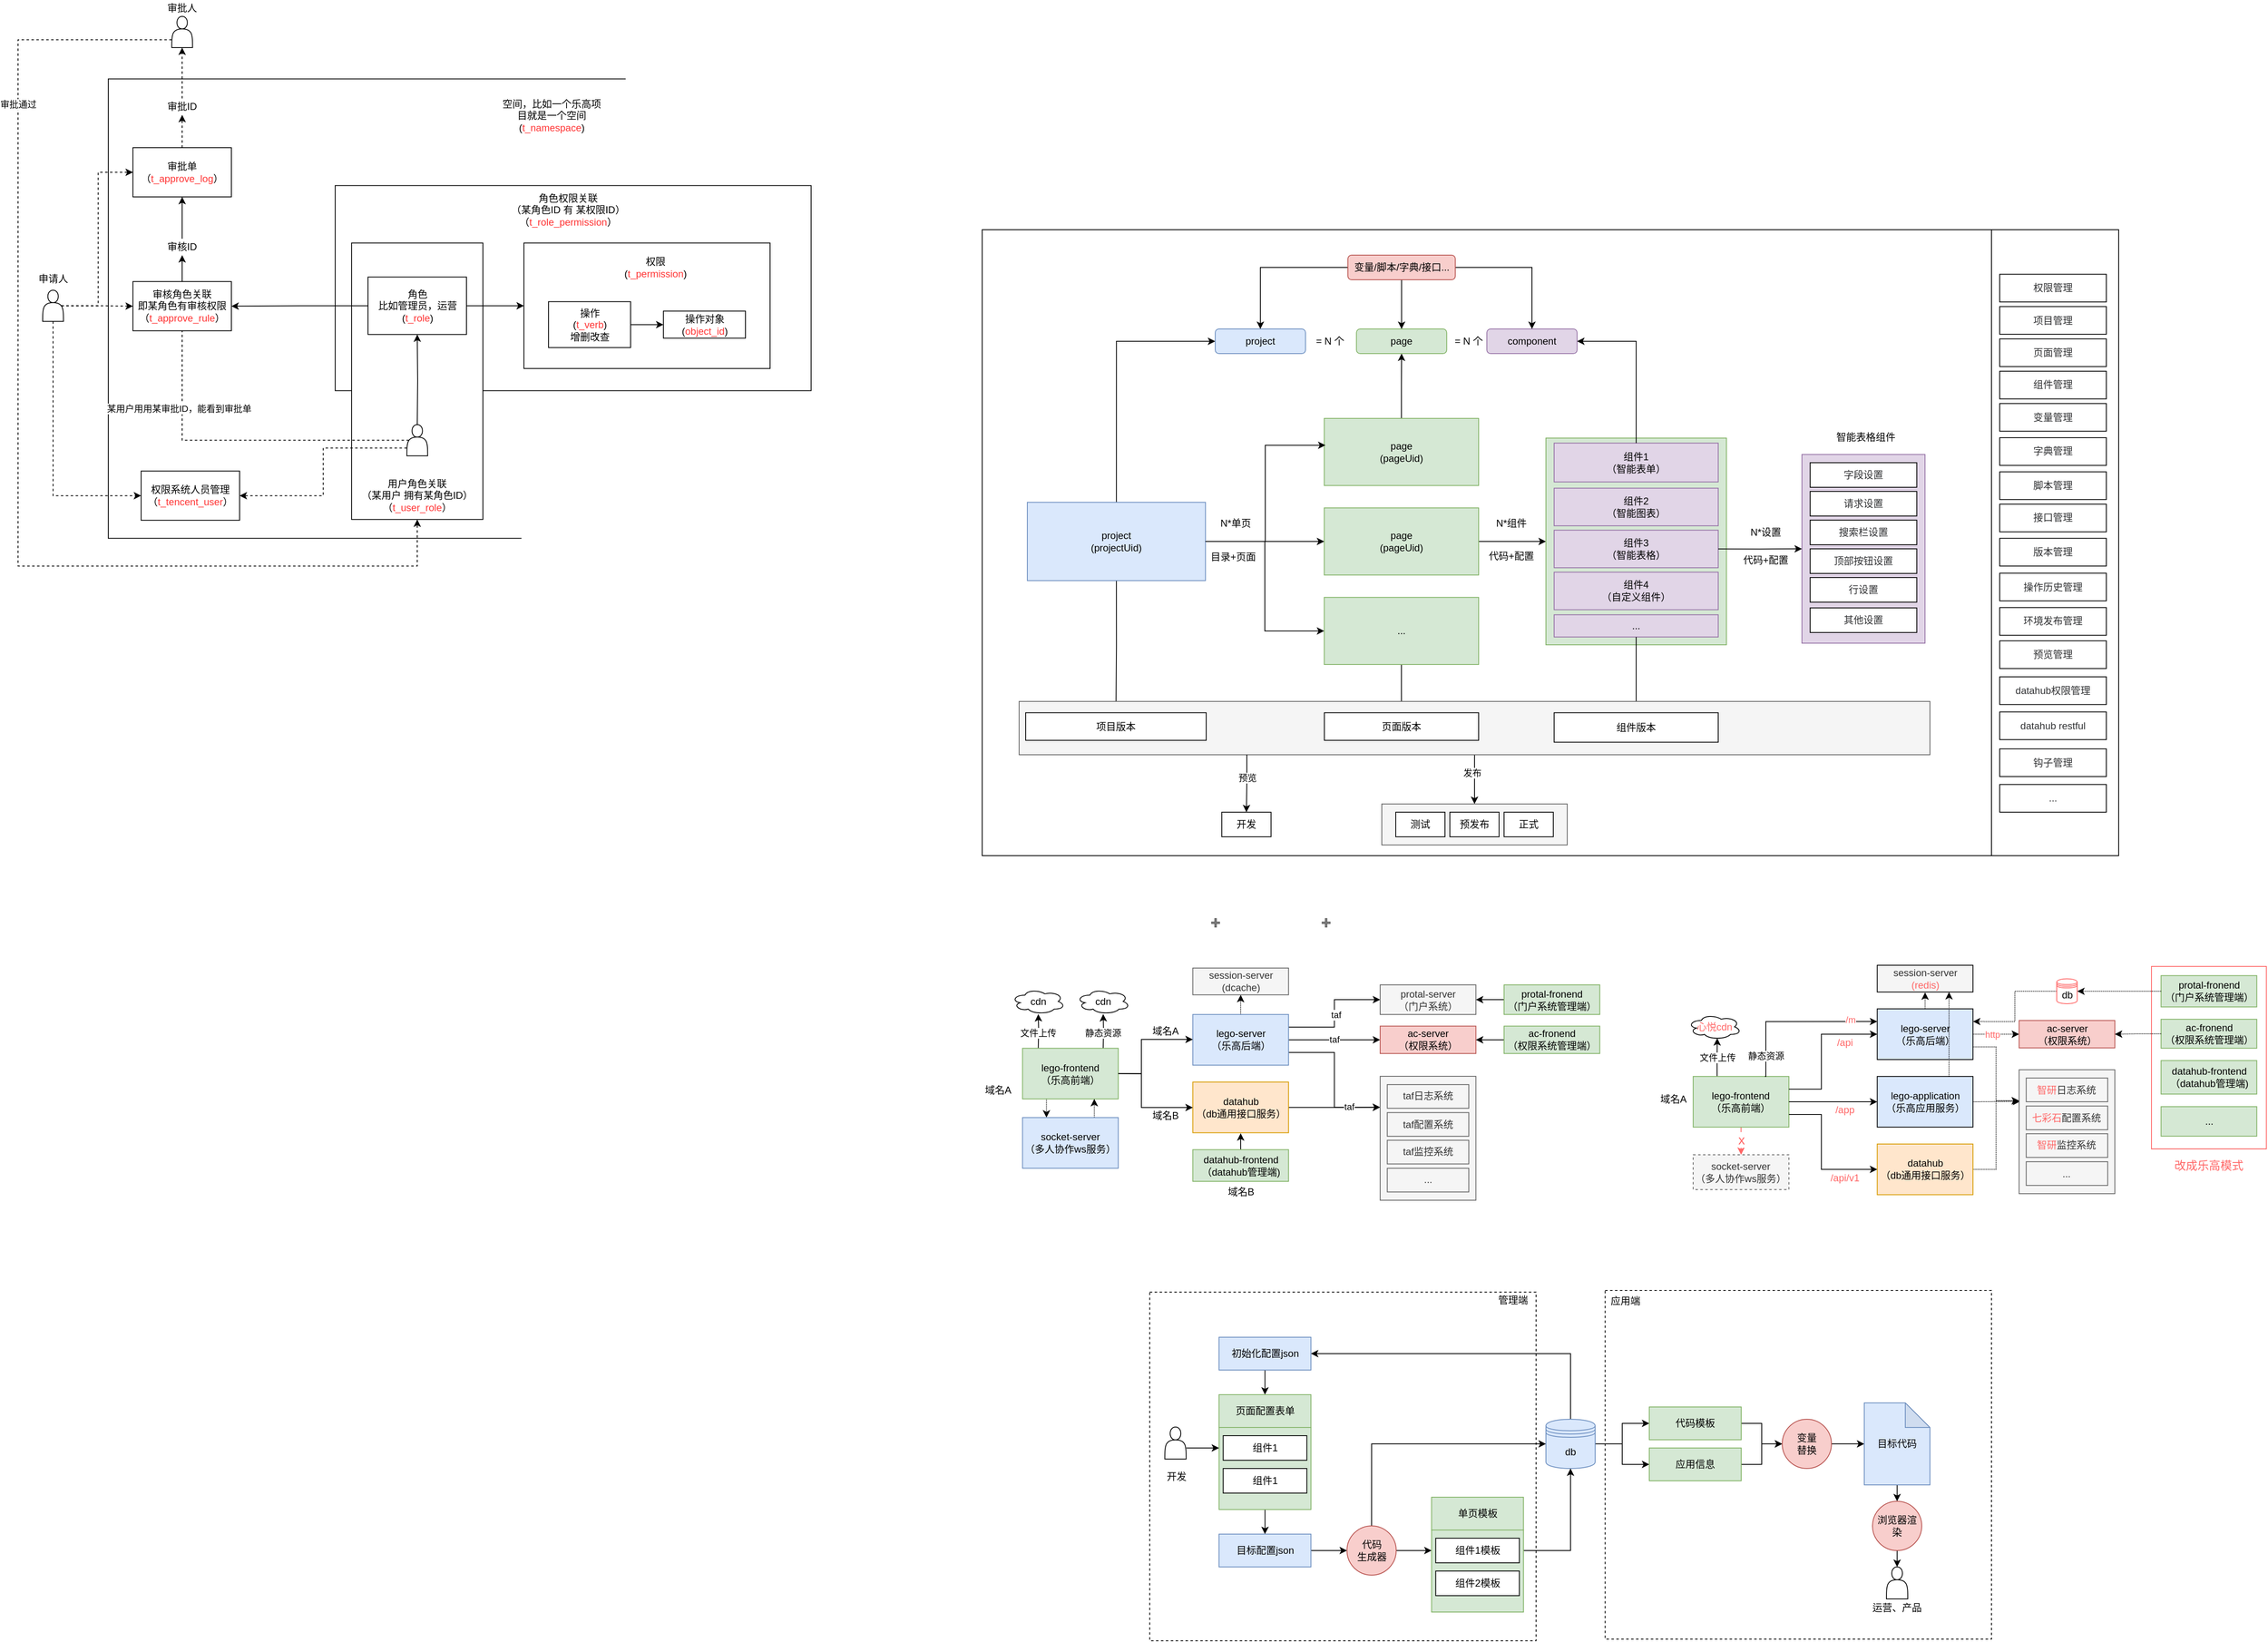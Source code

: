 <mxfile version="14.8.0" type="github">
  <diagram id="uDUzqy1bVPLQPqyA0Kb6" name="Page-1">
    <mxGraphModel dx="3076" dy="1931" grid="1" gridSize="10" guides="1" tooltips="1" connect="1" arrows="1" fold="1" page="1" pageScale="1" pageWidth="827" pageHeight="1169" math="0" shadow="0">
      <root>
        <mxCell id="0" />
        <mxCell id="1" parent="0" />
        <mxCell id="flTg_ATKUISQP68es9VW-15" value="" style="rounded=0;whiteSpace=wrap;html=1;" vertex="1" parent="1">
          <mxGeometry x="-1100" y="-233.8" width="893" height="560" as="geometry" />
        </mxCell>
        <mxCell id="flTg_ATKUISQP68es9VW-8" value="" style="rounded=0;whiteSpace=wrap;html=1;" vertex="1" parent="1">
          <mxGeometry x="-823.5" y="-103.8" width="580" height="250" as="geometry" />
        </mxCell>
        <mxCell id="flTg_ATKUISQP68es9VW-12" value="" style="rounded=0;whiteSpace=wrap;html=1;" vertex="1" parent="1">
          <mxGeometry x="-803.5" y="-33.8" width="160" height="337" as="geometry" />
        </mxCell>
        <mxCell id="flTg_ATKUISQP68es9VW-6" value="" style="rounded=0;whiteSpace=wrap;html=1;" vertex="1" parent="1">
          <mxGeometry x="-593.5" y="-33.8" width="300" height="153" as="geometry" />
        </mxCell>
        <mxCell id="DDKtBxTNF-t0D1IPIHyG-51" value="" style="rounded=0;whiteSpace=wrap;html=1;dashed=1;" parent="1" vertex="1">
          <mxGeometry x="724.19" y="1243" width="470.82" height="425" as="geometry" />
        </mxCell>
        <mxCell id="DDKtBxTNF-t0D1IPIHyG-50" value="" style="rounded=0;whiteSpace=wrap;html=1;dashed=1;" parent="1" vertex="1">
          <mxGeometry x="169.18" y="1245" width="470.82" height="425" as="geometry" />
        </mxCell>
        <mxCell id="DDKtBxTNF-t0D1IPIHyG-27" style="edgeStyle=orthogonalEdgeStyle;rounded=0;orthogonalLoop=1;jettySize=auto;html=1;exitX=0.5;exitY=1;exitDx=0;exitDy=0;" parent="1" source="DDKtBxTNF-t0D1IPIHyG-7" target="DDKtBxTNF-t0D1IPIHyG-8" edge="1">
          <mxGeometry relative="1" as="geometry" />
        </mxCell>
        <mxCell id="DDKtBxTNF-t0D1IPIHyG-7" value="" style="rounded=0;whiteSpace=wrap;html=1;fillColor=#d5e8d4;strokeColor=#82b366;" parent="1" vertex="1">
          <mxGeometry x="253.67" y="1410" width="112" height="100" as="geometry" />
        </mxCell>
        <mxCell id="IaOmF9w9HwhS0B1iCCKS-152" value="" style="rounded=0;whiteSpace=wrap;html=1;" parent="1" vertex="1">
          <mxGeometry x="1195.01" y="-50" width="154.99" height="763" as="geometry" />
        </mxCell>
        <mxCell id="IaOmF9w9HwhS0B1iCCKS-147" value="" style="rounded=0;whiteSpace=wrap;html=1;" parent="1" vertex="1">
          <mxGeometry x="-34.99" y="-50" width="1230" height="763" as="geometry" />
        </mxCell>
        <mxCell id="IaOmF9w9HwhS0B1iCCKS-73" style="edgeStyle=orthogonalEdgeStyle;rounded=0;orthogonalLoop=1;jettySize=auto;html=1;exitX=0.5;exitY=1;exitDx=0;exitDy=0;entryX=0.5;entryY=0;entryDx=0;entryDy=0;" parent="1" source="IaOmF9w9HwhS0B1iCCKS-68" target="IaOmF9w9HwhS0B1iCCKS-69" edge="1">
          <mxGeometry relative="1" as="geometry" />
        </mxCell>
        <mxCell id="IaOmF9w9HwhS0B1iCCKS-74" value="发布" style="edgeLabel;html=1;align=center;verticalAlign=middle;resizable=0;points=[];" parent="IaOmF9w9HwhS0B1iCCKS-73" vertex="1" connectable="0">
          <mxGeometry x="-0.28" y="-3" relative="1" as="geometry">
            <mxPoint as="offset" />
          </mxGeometry>
        </mxCell>
        <mxCell id="IaOmF9w9HwhS0B1iCCKS-24" style="edgeStyle=orthogonalEdgeStyle;rounded=0;orthogonalLoop=1;jettySize=auto;html=1;exitX=0.5;exitY=0;exitDx=0;exitDy=0;entryX=0;entryY=0.5;entryDx=0;entryDy=0;" parent="1" source="IaOmF9w9HwhS0B1iCCKS-1" target="IaOmF9w9HwhS0B1iCCKS-17" edge="1">
          <mxGeometry relative="1" as="geometry" />
        </mxCell>
        <mxCell id="IaOmF9w9HwhS0B1iCCKS-65" style="edgeStyle=orthogonalEdgeStyle;rounded=0;orthogonalLoop=1;jettySize=auto;html=1;exitX=0.5;exitY=1;exitDx=0;exitDy=0;" parent="1" source="IaOmF9w9HwhS0B1iCCKS-1" target="IaOmF9w9HwhS0B1iCCKS-64" edge="1">
          <mxGeometry relative="1" as="geometry" />
        </mxCell>
        <mxCell id="IaOmF9w9HwhS0B1iCCKS-1" value="project&lt;br&gt;(projectUid)" style="rounded=0;whiteSpace=wrap;html=1;fillColor=#dae8fc;strokeColor=#6c8ebf;" parent="1" vertex="1">
          <mxGeometry x="20" y="282.273" width="217.105" height="95.455" as="geometry" />
        </mxCell>
        <mxCell id="IaOmF9w9HwhS0B1iCCKS-25" style="edgeStyle=orthogonalEdgeStyle;rounded=0;orthogonalLoop=1;jettySize=auto;html=1;exitX=0.5;exitY=0;exitDx=0;exitDy=0;entryX=0.5;entryY=1;entryDx=0;entryDy=0;" parent="1" source="IaOmF9w9HwhS0B1iCCKS-4" target="IaOmF9w9HwhS0B1iCCKS-21" edge="1">
          <mxGeometry relative="1" as="geometry" />
        </mxCell>
        <mxCell id="IaOmF9w9HwhS0B1iCCKS-4" value="page&lt;br&gt;(pageUid)" style="rounded=0;whiteSpace=wrap;html=1;fillColor=#d5e8d4;strokeColor=#82b366;" parent="1" vertex="1">
          <mxGeometry x="381.842" y="180" width="188.158" height="81.818" as="geometry" />
        </mxCell>
        <mxCell id="IaOmF9w9HwhS0B1iCCKS-5" style="edgeStyle=orthogonalEdgeStyle;rounded=0;orthogonalLoop=1;jettySize=auto;html=1;exitX=1;exitY=0.5;exitDx=0;exitDy=0;entryX=0.008;entryY=0.4;entryDx=0;entryDy=0;entryPerimeter=0;" parent="1" source="IaOmF9w9HwhS0B1iCCKS-1" target="IaOmF9w9HwhS0B1iCCKS-4" edge="1">
          <mxGeometry x="20" y="180" as="geometry">
            <Array as="points">
              <mxPoint x="310" y="330" />
              <mxPoint x="310" y="213" />
            </Array>
          </mxGeometry>
        </mxCell>
        <mxCell id="IaOmF9w9HwhS0B1iCCKS-55" style="edgeStyle=orthogonalEdgeStyle;rounded=0;orthogonalLoop=1;jettySize=auto;html=1;exitX=1;exitY=0.5;exitDx=0;exitDy=0;" parent="1" source="IaOmF9w9HwhS0B1iCCKS-6" target="IaOmF9w9HwhS0B1iCCKS-28" edge="1">
          <mxGeometry relative="1" as="geometry" />
        </mxCell>
        <mxCell id="IaOmF9w9HwhS0B1iCCKS-6" value="page&lt;br&gt;(pageUid)" style="rounded=0;whiteSpace=wrap;html=1;fillColor=#d5e8d4;strokeColor=#82b366;" parent="1" vertex="1">
          <mxGeometry x="381.842" y="289.091" width="188.158" height="81.818" as="geometry" />
        </mxCell>
        <mxCell id="IaOmF9w9HwhS0B1iCCKS-8" style="edgeStyle=orthogonalEdgeStyle;rounded=0;orthogonalLoop=1;jettySize=auto;html=1;exitX=1;exitY=0.5;exitDx=0;exitDy=0;" parent="1" source="IaOmF9w9HwhS0B1iCCKS-1" target="IaOmF9w9HwhS0B1iCCKS-6" edge="1">
          <mxGeometry x="20" y="180" as="geometry" />
        </mxCell>
        <mxCell id="IaOmF9w9HwhS0B1iCCKS-66" style="edgeStyle=orthogonalEdgeStyle;rounded=0;orthogonalLoop=1;jettySize=auto;html=1;exitX=0.5;exitY=1;exitDx=0;exitDy=0;" parent="1" source="IaOmF9w9HwhS0B1iCCKS-7" target="IaOmF9w9HwhS0B1iCCKS-60" edge="1">
          <mxGeometry relative="1" as="geometry" />
        </mxCell>
        <mxCell id="IaOmF9w9HwhS0B1iCCKS-7" value="..." style="rounded=0;whiteSpace=wrap;html=1;fillColor=#d5e8d4;strokeColor=#82b366;" parent="1" vertex="1">
          <mxGeometry x="381.842" y="398.182" width="188.158" height="81.818" as="geometry" />
        </mxCell>
        <mxCell id="IaOmF9w9HwhS0B1iCCKS-9" style="edgeStyle=orthogonalEdgeStyle;rounded=0;orthogonalLoop=1;jettySize=auto;html=1;exitX=1;exitY=0.5;exitDx=0;exitDy=0;entryX=0;entryY=0.5;entryDx=0;entryDy=0;" parent="1" source="IaOmF9w9HwhS0B1iCCKS-1" target="IaOmF9w9HwhS0B1iCCKS-7" edge="1">
          <mxGeometry x="20" y="180" as="geometry" />
        </mxCell>
        <mxCell id="IaOmF9w9HwhS0B1iCCKS-17" value="&lt;span&gt;project&lt;/span&gt;" style="rounded=1;whiteSpace=wrap;html=1;fillColor=#dae8fc;strokeColor=#6c8ebf;" parent="1" vertex="1">
          <mxGeometry x="249" y="71" width="110" height="30" as="geometry" />
        </mxCell>
        <mxCell id="IaOmF9w9HwhS0B1iCCKS-20" value="= N 个" style="text;html=1;strokeColor=none;fillColor=none;align=center;verticalAlign=middle;whiteSpace=wrap;rounded=0;" parent="1" vertex="1">
          <mxGeometry x="364" y="76" width="50" height="20" as="geometry" />
        </mxCell>
        <mxCell id="IaOmF9w9HwhS0B1iCCKS-21" value="&lt;span&gt;page&lt;/span&gt;" style="rounded=1;whiteSpace=wrap;html=1;fillColor=#d5e8d4;strokeColor=#82b366;" parent="1" vertex="1">
          <mxGeometry x="421.11" y="71" width="110" height="30" as="geometry" />
        </mxCell>
        <mxCell id="IaOmF9w9HwhS0B1iCCKS-34" value="N*单页" style="text;html=1;strokeColor=none;fillColor=none;align=center;verticalAlign=middle;whiteSpace=wrap;rounded=0;" parent="1" vertex="1">
          <mxGeometry x="254" y="298" width="40" height="20" as="geometry" />
        </mxCell>
        <mxCell id="IaOmF9w9HwhS0B1iCCKS-37" value="" style="rounded=0;whiteSpace=wrap;html=1;fillColor=#e1d5e7;strokeColor=#9673a6;" parent="1" vertex="1">
          <mxGeometry x="964" y="224" width="150" height="230" as="geometry" />
        </mxCell>
        <mxCell id="IaOmF9w9HwhS0B1iCCKS-38" value="&lt;span style=&quot;color: rgb(48 , 49 , 51) ; font-family: &amp;#34;avenir&amp;#34; , &amp;#34;helvetica&amp;#34; , &amp;#34;arial&amp;#34; , sans-serif ; background-color: rgb(255 , 255 , 255)&quot;&gt;&lt;font style=&quot;font-size: 12px&quot;&gt;字段设置&lt;/font&gt;&lt;/span&gt;" style="rounded=0;whiteSpace=wrap;html=1;" parent="1" vertex="1">
          <mxGeometry x="974" y="234" width="130" height="30" as="geometry" />
        </mxCell>
        <mxCell id="IaOmF9w9HwhS0B1iCCKS-39" value="&lt;span style=&quot;color: rgb(48 , 49 , 51) ; font-family: &amp;#34;avenir&amp;#34; , &amp;#34;helvetica&amp;#34; , &amp;#34;arial&amp;#34; , sans-serif ; background-color: rgb(255 , 255 , 255)&quot;&gt;&lt;font style=&quot;font-size: 12px&quot;&gt;请求设置&lt;/font&gt;&lt;/span&gt;" style="rounded=0;whiteSpace=wrap;html=1;" parent="1" vertex="1">
          <mxGeometry x="974" y="269" width="130" height="30" as="geometry" />
        </mxCell>
        <mxCell id="IaOmF9w9HwhS0B1iCCKS-40" value="&lt;font color=&quot;#303133&quot; face=&quot;avenir, helvetica, arial, sans-serif&quot;&gt;&lt;span style=&quot;background-color: rgb(255 , 255 , 255)&quot;&gt;搜索栏设置&lt;/span&gt;&lt;/font&gt;" style="rounded=0;whiteSpace=wrap;html=1;" parent="1" vertex="1">
          <mxGeometry x="974" y="304" width="130" height="30" as="geometry" />
        </mxCell>
        <mxCell id="IaOmF9w9HwhS0B1iCCKS-41" value="&lt;font color=&quot;#303133&quot; face=&quot;avenir, helvetica, arial, sans-serif&quot;&gt;&lt;span style=&quot;background-color: rgb(255 , 255 , 255)&quot;&gt;顶部按钮设置&lt;/span&gt;&lt;/font&gt;" style="rounded=0;whiteSpace=wrap;html=1;" parent="1" vertex="1">
          <mxGeometry x="974" y="339" width="130" height="30" as="geometry" />
        </mxCell>
        <mxCell id="IaOmF9w9HwhS0B1iCCKS-42" value="&lt;span style=&quot;color: rgb(48 , 49 , 51) ; font-family: &amp;#34;avenir&amp;#34; , &amp;#34;helvetica&amp;#34; , &amp;#34;arial&amp;#34; , sans-serif ; background-color: rgb(255 , 255 , 255)&quot;&gt;&lt;font style=&quot;font-size: 12px&quot;&gt;行设置&lt;/font&gt;&lt;/span&gt;" style="rounded=0;whiteSpace=wrap;html=1;" parent="1" vertex="1">
          <mxGeometry x="974" y="374" width="130" height="30" as="geometry" />
        </mxCell>
        <mxCell id="IaOmF9w9HwhS0B1iCCKS-43" value="&lt;font color=&quot;#303133&quot; face=&quot;avenir, helvetica, arial, sans-serif&quot;&gt;&lt;span style=&quot;background-color: rgb(255 , 255 , 255)&quot;&gt;其他设置&lt;/span&gt;&lt;/font&gt;" style="rounded=0;whiteSpace=wrap;html=1;" parent="1" vertex="1">
          <mxGeometry x="974" y="411" width="130" height="30" as="geometry" />
        </mxCell>
        <mxCell id="IaOmF9w9HwhS0B1iCCKS-44" value="智能表格组件" style="text;html=1;strokeColor=none;fillColor=none;align=center;verticalAlign=middle;whiteSpace=wrap;rounded=0;" parent="1" vertex="1">
          <mxGeometry x="1002.5" y="193" width="77.5" height="20" as="geometry" />
        </mxCell>
        <mxCell id="IaOmF9w9HwhS0B1iCCKS-47" value="" style="group;fillColor=#d5e8d4;strokeColor=#82b366;" parent="1" vertex="1" connectable="0">
          <mxGeometry x="652" y="204" width="220" height="252" as="geometry" />
        </mxCell>
        <mxCell id="IaOmF9w9HwhS0B1iCCKS-28" value="" style="rounded=0;whiteSpace=wrap;html=1;fillColor=#d5e8d4;strokeColor=#82b366;" parent="IaOmF9w9HwhS0B1iCCKS-47" vertex="1">
          <mxGeometry width="220" height="252" as="geometry" />
        </mxCell>
        <mxCell id="IaOmF9w9HwhS0B1iCCKS-30" value="组件1&lt;br&gt;（智能表单）" style="rounded=0;whiteSpace=wrap;html=1;fillColor=#e1d5e7;strokeColor=#9673a6;" parent="IaOmF9w9HwhS0B1iCCKS-47" vertex="1">
          <mxGeometry x="10" y="6.109" width="200" height="47.345" as="geometry" />
        </mxCell>
        <mxCell id="IaOmF9w9HwhS0B1iCCKS-31" value="组件2&lt;br&gt;（智能图表）" style="rounded=0;whiteSpace=wrap;html=1;fillColor=#e1d5e7;strokeColor=#9673a6;" parent="IaOmF9w9HwhS0B1iCCKS-47" vertex="1">
          <mxGeometry x="10" y="61.091" width="200" height="45.818" as="geometry" />
        </mxCell>
        <mxCell id="IaOmF9w9HwhS0B1iCCKS-32" value="..." style="rounded=0;whiteSpace=wrap;html=1;fillColor=#e1d5e7;strokeColor=#9673a6;" parent="IaOmF9w9HwhS0B1iCCKS-47" vertex="1">
          <mxGeometry x="10" y="215.345" width="200" height="27.109" as="geometry" />
        </mxCell>
        <mxCell id="IaOmF9w9HwhS0B1iCCKS-45" value="组件3&lt;br&gt;（智能表格）" style="rounded=0;whiteSpace=wrap;html=1;fillColor=#e1d5e7;strokeColor=#9673a6;" parent="IaOmF9w9HwhS0B1iCCKS-47" vertex="1">
          <mxGeometry x="10" y="112.255" width="200" height="45.818" as="geometry" />
        </mxCell>
        <mxCell id="IaOmF9w9HwhS0B1iCCKS-46" value="组件4&lt;br&gt;（自定义组件）" style="rounded=0;whiteSpace=wrap;html=1;fillColor=#e1d5e7;strokeColor=#9673a6;" parent="IaOmF9w9HwhS0B1iCCKS-47" vertex="1">
          <mxGeometry x="10" y="163.418" width="200" height="45.818" as="geometry" />
        </mxCell>
        <mxCell id="IaOmF9w9HwhS0B1iCCKS-53" value="&lt;span&gt;component&lt;/span&gt;" style="rounded=1;whiteSpace=wrap;html=1;fillColor=#e1d5e7;strokeColor=#9673a6;" parent="1" vertex="1">
          <mxGeometry x="580" y="71" width="110" height="30" as="geometry" />
        </mxCell>
        <mxCell id="IaOmF9w9HwhS0B1iCCKS-54" value="= N 个" style="text;html=1;strokeColor=none;fillColor=none;align=center;verticalAlign=middle;whiteSpace=wrap;rounded=0;" parent="1" vertex="1">
          <mxGeometry x="538" y="76" width="40" height="20" as="geometry" />
        </mxCell>
        <mxCell id="IaOmF9w9HwhS0B1iCCKS-56" value="N*组件" style="text;html=1;strokeColor=none;fillColor=none;align=center;verticalAlign=middle;whiteSpace=wrap;rounded=0;" parent="1" vertex="1">
          <mxGeometry x="590" y="298" width="40" height="20" as="geometry" />
        </mxCell>
        <mxCell id="IaOmF9w9HwhS0B1iCCKS-58" style="edgeStyle=orthogonalEdgeStyle;rounded=0;orthogonalLoop=1;jettySize=auto;html=1;exitX=1;exitY=0.5;exitDx=0;exitDy=0;" parent="1" source="IaOmF9w9HwhS0B1iCCKS-45" target="IaOmF9w9HwhS0B1iCCKS-37" edge="1">
          <mxGeometry relative="1" as="geometry" />
        </mxCell>
        <mxCell id="IaOmF9w9HwhS0B1iCCKS-59" style="edgeStyle=orthogonalEdgeStyle;rounded=0;orthogonalLoop=1;jettySize=auto;html=1;exitX=0.5;exitY=0;exitDx=0;exitDy=0;entryX=1;entryY=0.5;entryDx=0;entryDy=0;" parent="1" source="IaOmF9w9HwhS0B1iCCKS-30" target="IaOmF9w9HwhS0B1iCCKS-53" edge="1">
          <mxGeometry relative="1" as="geometry" />
        </mxCell>
        <mxCell id="IaOmF9w9HwhS0B1iCCKS-61" value="代码+配置" style="text;html=1;strokeColor=none;fillColor=none;align=center;verticalAlign=middle;whiteSpace=wrap;rounded=0;" parent="1" vertex="1">
          <mxGeometry x="580" y="338" width="60" height="20" as="geometry" />
        </mxCell>
        <mxCell id="IaOmF9w9HwhS0B1iCCKS-62" value="代码+配置" style="text;html=1;strokeColor=none;fillColor=none;align=center;verticalAlign=middle;whiteSpace=wrap;rounded=0;" parent="1" vertex="1">
          <mxGeometry x="890" y="343" width="60" height="20" as="geometry" />
        </mxCell>
        <mxCell id="IaOmF9w9HwhS0B1iCCKS-67" style="edgeStyle=orthogonalEdgeStyle;rounded=0;orthogonalLoop=1;jettySize=auto;html=1;exitX=0.5;exitY=1;exitDx=0;exitDy=0;" parent="1" source="IaOmF9w9HwhS0B1iCCKS-32" target="IaOmF9w9HwhS0B1iCCKS-63" edge="1">
          <mxGeometry relative="1" as="geometry" />
        </mxCell>
        <mxCell id="IaOmF9w9HwhS0B1iCCKS-69" value="" style="rounded=0;whiteSpace=wrap;html=1;fillColor=#f5f5f5;strokeColor=#666666;fontColor=#333333;" parent="1" vertex="1">
          <mxGeometry x="452" y="650" width="226" height="50" as="geometry" />
        </mxCell>
        <mxCell id="IaOmF9w9HwhS0B1iCCKS-70" value="测试" style="rounded=0;whiteSpace=wrap;html=1;" parent="1" vertex="1">
          <mxGeometry x="469" y="660" width="60" height="30" as="geometry" />
        </mxCell>
        <mxCell id="IaOmF9w9HwhS0B1iCCKS-71" value="预发布" style="rounded=0;whiteSpace=wrap;html=1;" parent="1" vertex="1">
          <mxGeometry x="534.92" y="660" width="60" height="30" as="geometry" />
        </mxCell>
        <mxCell id="IaOmF9w9HwhS0B1iCCKS-72" value="正式" style="rounded=0;whiteSpace=wrap;html=1;" parent="1" vertex="1">
          <mxGeometry x="601" y="660" width="60" height="30" as="geometry" />
        </mxCell>
        <mxCell id="IaOmF9w9HwhS0B1iCCKS-128" style="edgeStyle=orthogonalEdgeStyle;rounded=0;orthogonalLoop=1;jettySize=auto;html=1;exitX=0.5;exitY=1;exitDx=0;exitDy=0;entryX=0.5;entryY=0;entryDx=0;entryDy=0;fontColor=#FF6666;" parent="1" source="IaOmF9w9HwhS0B1iCCKS-127" target="IaOmF9w9HwhS0B1iCCKS-21" edge="1">
          <mxGeometry relative="1" as="geometry" />
        </mxCell>
        <mxCell id="IaOmF9w9HwhS0B1iCCKS-129" style="edgeStyle=orthogonalEdgeStyle;rounded=0;orthogonalLoop=1;jettySize=auto;html=1;exitX=1;exitY=0.5;exitDx=0;exitDy=0;fontColor=#FF6666;" parent="1" source="IaOmF9w9HwhS0B1iCCKS-127" target="IaOmF9w9HwhS0B1iCCKS-53" edge="1">
          <mxGeometry relative="1" as="geometry" />
        </mxCell>
        <mxCell id="IaOmF9w9HwhS0B1iCCKS-130" style="edgeStyle=orthogonalEdgeStyle;rounded=0;orthogonalLoop=1;jettySize=auto;html=1;exitX=0;exitY=0.5;exitDx=0;exitDy=0;entryX=0.5;entryY=0;entryDx=0;entryDy=0;fontColor=#FF6666;" parent="1" source="IaOmF9w9HwhS0B1iCCKS-127" target="IaOmF9w9HwhS0B1iCCKS-17" edge="1">
          <mxGeometry relative="1" as="geometry" />
        </mxCell>
        <mxCell id="IaOmF9w9HwhS0B1iCCKS-127" value="变量/脚本/字典/接口..." style="rounded=1;whiteSpace=wrap;html=1;fillColor=#f8cecc;strokeColor=#b85450;" parent="1" vertex="1">
          <mxGeometry x="410.65" y="-19" width="130.92" height="30" as="geometry" />
        </mxCell>
        <mxCell id="IaOmF9w9HwhS0B1iCCKS-131" value="目录+页面" style="text;html=1;strokeColor=none;fillColor=none;align=center;verticalAlign=middle;whiteSpace=wrap;rounded=0;" parent="1" vertex="1">
          <mxGeometry x="240.92" y="339" width="60" height="20" as="geometry" />
        </mxCell>
        <mxCell id="IaOmF9w9HwhS0B1iCCKS-132" value="N*设置" style="text;html=1;strokeColor=none;fillColor=none;align=center;verticalAlign=middle;whiteSpace=wrap;rounded=0;" parent="1" vertex="1">
          <mxGeometry x="900" y="309" width="40" height="20" as="geometry" />
        </mxCell>
        <mxCell id="IaOmF9w9HwhS0B1iCCKS-133" value="&lt;font color=&quot;#303133&quot; face=&quot;avenir, helvetica, arial, sans-serif&quot;&gt;&lt;span style=&quot;background-color: rgb(255 , 255 , 255)&quot;&gt;权限管理&lt;/span&gt;&lt;/font&gt;" style="rounded=0;whiteSpace=wrap;html=1;" parent="1" vertex="1">
          <mxGeometry x="1205.01" y="4.297" width="130" height="33.766" as="geometry" />
        </mxCell>
        <mxCell id="IaOmF9w9HwhS0B1iCCKS-134" value="&lt;span style=&quot;color: rgb(48 , 49 , 51) ; font-family: &amp;#34;avenir&amp;#34; , &amp;#34;helvetica&amp;#34; , &amp;#34;arial&amp;#34; , sans-serif ; background-color: rgb(255 , 255 , 255)&quot;&gt;&lt;font style=&quot;font-size: 12px&quot;&gt;项目管理&lt;/font&gt;&lt;/span&gt;" style="rounded=0;whiteSpace=wrap;html=1;" parent="1" vertex="1">
          <mxGeometry x="1205.01" y="43.69" width="130" height="33.766" as="geometry" />
        </mxCell>
        <mxCell id="IaOmF9w9HwhS0B1iCCKS-135" value="&lt;font color=&quot;#303133&quot; face=&quot;avenir, helvetica, arial, sans-serif&quot;&gt;&lt;span style=&quot;background-color: rgb(255 , 255 , 255)&quot;&gt;页面管理&lt;/span&gt;&lt;/font&gt;" style="rounded=0;whiteSpace=wrap;html=1;" parent="1" vertex="1">
          <mxGeometry x="1205.01" y="83.084" width="130" height="33.766" as="geometry" />
        </mxCell>
        <mxCell id="IaOmF9w9HwhS0B1iCCKS-136" value="&lt;font color=&quot;#303133&quot; face=&quot;avenir, helvetica, arial, sans-serif&quot;&gt;&lt;span style=&quot;background-color: rgb(255 , 255 , 255)&quot;&gt;组件管理&lt;/span&gt;&lt;/font&gt;" style="rounded=0;whiteSpace=wrap;html=1;" parent="1" vertex="1">
          <mxGeometry x="1205.01" y="122.477" width="130" height="33.766" as="geometry" />
        </mxCell>
        <mxCell id="IaOmF9w9HwhS0B1iCCKS-137" value="&lt;span style=&quot;color: rgb(48 , 49 , 51) ; font-family: &amp;#34;avenir&amp;#34; , &amp;#34;helvetica&amp;#34; , &amp;#34;arial&amp;#34; , sans-serif ; background-color: rgb(255 , 255 , 255)&quot;&gt;&lt;font style=&quot;font-size: 12px&quot;&gt;变量管理&lt;/font&gt;&lt;/span&gt;" style="rounded=0;whiteSpace=wrap;html=1;" parent="1" vertex="1">
          <mxGeometry x="1205.01" y="161.87" width="130" height="33.766" as="geometry" />
        </mxCell>
        <mxCell id="IaOmF9w9HwhS0B1iCCKS-138" value="&lt;font color=&quot;#303133&quot; face=&quot;avenir, helvetica, arial, sans-serif&quot;&gt;&lt;span style=&quot;background-color: rgb(255 , 255 , 255)&quot;&gt;字典管理&lt;/span&gt;&lt;/font&gt;" style="rounded=0;whiteSpace=wrap;html=1;" parent="1" vertex="1">
          <mxGeometry x="1205.01" y="203.515" width="130" height="33.766" as="geometry" />
        </mxCell>
        <mxCell id="IaOmF9w9HwhS0B1iCCKS-139" value="&lt;font color=&quot;#303133&quot; face=&quot;avenir, helvetica, arial, sans-serif&quot;&gt;&lt;span style=&quot;background-color: rgb(255 , 255 , 255)&quot;&gt;脚本管理&lt;/span&gt;&lt;/font&gt;" style="rounded=0;whiteSpace=wrap;html=1;" parent="1" vertex="1">
          <mxGeometry x="1205.01" y="245.159" width="130" height="33.766" as="geometry" />
        </mxCell>
        <mxCell id="IaOmF9w9HwhS0B1iCCKS-140" value="&lt;span style=&quot;color: rgb(48 , 49 , 51) ; font-family: &amp;#34;avenir&amp;#34; , &amp;#34;helvetica&amp;#34; , &amp;#34;arial&amp;#34; , sans-serif ; background-color: rgb(255 , 255 , 255)&quot;&gt;&lt;font style=&quot;font-size: 12px&quot;&gt;接口管理&lt;/font&gt;&lt;/span&gt;" style="rounded=0;whiteSpace=wrap;html=1;" parent="1" vertex="1">
          <mxGeometry x="1205.01" y="284.552" width="130" height="33.766" as="geometry" />
        </mxCell>
        <mxCell id="IaOmF9w9HwhS0B1iCCKS-141" value="&lt;font color=&quot;#303133&quot; face=&quot;avenir, helvetica, arial, sans-serif&quot;&gt;&lt;span style=&quot;background-color: rgb(255 , 255 , 255)&quot;&gt;版本管理&lt;/span&gt;&lt;/font&gt;" style="rounded=0;whiteSpace=wrap;html=1;" parent="1" vertex="1">
          <mxGeometry x="1205.01" y="326.197" width="130" height="33.766" as="geometry" />
        </mxCell>
        <mxCell id="IaOmF9w9HwhS0B1iCCKS-142" value="&lt;font color=&quot;#303133&quot; face=&quot;avenir, helvetica, arial, sans-serif&quot;&gt;&lt;span style=&quot;background-color: rgb(255 , 255 , 255)&quot;&gt;操作历史管理&lt;/span&gt;&lt;/font&gt;" style="rounded=0;whiteSpace=wrap;html=1;" parent="1" vertex="1">
          <mxGeometry x="1205.01" y="368.663" width="130" height="33.766" as="geometry" />
        </mxCell>
        <mxCell id="IaOmF9w9HwhS0B1iCCKS-143" value="&lt;font color=&quot;#303133&quot; face=&quot;avenir, helvetica, arial, sans-serif&quot;&gt;&lt;span style=&quot;background-color: rgb(255 , 255 , 255)&quot;&gt;环境发布管理&lt;/span&gt;&lt;/font&gt;" style="rounded=0;whiteSpace=wrap;html=1;" parent="1" vertex="1">
          <mxGeometry x="1205.01" y="410.611" width="130" height="33.766" as="geometry" />
        </mxCell>
        <mxCell id="IaOmF9w9HwhS0B1iCCKS-144" value="&lt;font color=&quot;#303133&quot; face=&quot;avenir, helvetica, arial, sans-serif&quot;&gt;&lt;span style=&quot;background-color: rgb(255 , 255 , 255)&quot;&gt;预览管理&lt;/span&gt;&lt;/font&gt;" style="rounded=0;whiteSpace=wrap;html=1;" parent="1" vertex="1">
          <mxGeometry x="1205.01" y="451.13" width="130" height="33.766" as="geometry" />
        </mxCell>
        <mxCell id="IaOmF9w9HwhS0B1iCCKS-145" value="&lt;font color=&quot;#303133&quot; face=&quot;avenir, helvetica, arial, sans-serif&quot;&gt;&lt;span style=&quot;background-color: rgb(255 , 255 , 255)&quot;&gt;datahub restful&lt;/span&gt;&lt;/font&gt;" style="rounded=0;whiteSpace=wrap;html=1;" parent="1" vertex="1">
          <mxGeometry x="1205.01" y="537.795" width="130" height="33.766" as="geometry" />
        </mxCell>
        <mxCell id="IaOmF9w9HwhS0B1iCCKS-149" value="&lt;font color=&quot;#303133&quot; face=&quot;avenir, helvetica, arial, sans-serif&quot;&gt;&lt;span style=&quot;background-color: rgb(255 , 255 , 255)&quot;&gt;datahub权限管理&lt;/span&gt;&lt;/font&gt;" style="rounded=0;whiteSpace=wrap;html=1;" parent="1" vertex="1">
          <mxGeometry x="1205.01" y="495.025" width="130" height="33.766" as="geometry" />
        </mxCell>
        <mxCell id="IaOmF9w9HwhS0B1iCCKS-150" value="&lt;font color=&quot;#303133&quot; face=&quot;avenir, helvetica, arial, sans-serif&quot;&gt;&lt;span style=&quot;background-color: rgb(255 , 255 , 255)&quot;&gt;钩子管理&lt;/span&gt;&lt;/font&gt;" style="rounded=0;whiteSpace=wrap;html=1;" parent="1" vertex="1">
          <mxGeometry x="1205.01" y="582.816" width="130" height="33.766" as="geometry" />
        </mxCell>
        <mxCell id="IaOmF9w9HwhS0B1iCCKS-153" value="" style="group" parent="1" vertex="1" connectable="0">
          <mxGeometry x="10" y="525" width="1110" height="65" as="geometry" />
        </mxCell>
        <mxCell id="IaOmF9w9HwhS0B1iCCKS-68" value="" style="rounded=0;whiteSpace=wrap;html=1;fillColor=#f5f5f5;strokeColor=#666666;fontColor=#333333;" parent="IaOmF9w9HwhS0B1iCCKS-153" vertex="1">
          <mxGeometry width="1110" height="65" as="geometry" />
        </mxCell>
        <mxCell id="IaOmF9w9HwhS0B1iCCKS-60" value="页面版本" style="rounded=0;whiteSpace=wrap;html=1;" parent="IaOmF9w9HwhS0B1iCCKS-153" vertex="1">
          <mxGeometry x="372" y="13.765" width="188" height="33.647" as="geometry" />
        </mxCell>
        <mxCell id="IaOmF9w9HwhS0B1iCCKS-63" value="组件版本" style="rounded=0;whiteSpace=wrap;html=1;" parent="IaOmF9w9HwhS0B1iCCKS-153" vertex="1">
          <mxGeometry x="652" y="13.765" width="200" height="35.941" as="geometry" />
        </mxCell>
        <mxCell id="IaOmF9w9HwhS0B1iCCKS-64" value="项目版本" style="rounded=0;whiteSpace=wrap;html=1;" parent="IaOmF9w9HwhS0B1iCCKS-153" vertex="1">
          <mxGeometry x="8" y="13.765" width="220" height="33.647" as="geometry" />
        </mxCell>
        <mxCell id="IaOmF9w9HwhS0B1iCCKS-155" value="开发" style="rounded=0;whiteSpace=wrap;html=1;" parent="1" vertex="1">
          <mxGeometry x="257" y="660" width="60" height="30" as="geometry" />
        </mxCell>
        <mxCell id="IaOmF9w9HwhS0B1iCCKS-156" style="edgeStyle=orthogonalEdgeStyle;rounded=0;orthogonalLoop=1;jettySize=auto;html=1;exitX=0.25;exitY=1;exitDx=0;exitDy=0;entryX=0.5;entryY=0;entryDx=0;entryDy=0;fontColor=#FF6666;" parent="1" source="IaOmF9w9HwhS0B1iCCKS-68" target="IaOmF9w9HwhS0B1iCCKS-155" edge="1">
          <mxGeometry relative="1" as="geometry" />
        </mxCell>
        <mxCell id="IaOmF9w9HwhS0B1iCCKS-157" value="预览" style="edgeLabel;html=1;align=center;verticalAlign=middle;resizable=0;points=[];" parent="IaOmF9w9HwhS0B1iCCKS-156" vertex="1" connectable="0">
          <mxGeometry x="-0.206" relative="1" as="geometry">
            <mxPoint as="offset" />
          </mxGeometry>
        </mxCell>
        <mxCell id="IaOmF9w9HwhS0B1iCCKS-181" value="&lt;font color=&quot;#303133&quot; face=&quot;avenir, helvetica, arial, sans-serif&quot;&gt;&lt;span style=&quot;background-color: rgb(255 , 255 , 255)&quot;&gt;...&lt;/span&gt;&lt;/font&gt;" style="rounded=0;whiteSpace=wrap;html=1;" parent="1" vertex="1">
          <mxGeometry x="1205.01" y="626.236" width="130" height="33.766" as="geometry" />
        </mxCell>
        <mxCell id="D9hM65ysu3MAs7QBBxdj-55" style="edgeStyle=orthogonalEdgeStyle;rounded=0;orthogonalLoop=1;jettySize=auto;html=1;exitX=0.25;exitY=1;exitDx=0;exitDy=0;entryX=0.25;entryY=0;entryDx=0;entryDy=0;dashed=1;dashPattern=1 1;fontColor=#FF6666;" parent="1" source="IaOmF9w9HwhS0B1iCCKS-75" target="D9hM65ysu3MAs7QBBxdj-54" edge="1">
          <mxGeometry relative="1" as="geometry" />
        </mxCell>
        <mxCell id="IaOmF9w9HwhS0B1iCCKS-75" value="lego-frontend&lt;br&gt;（乐高前端）" style="rounded=0;whiteSpace=wrap;html=1;fillColor=#d5e8d4;strokeColor=#82b366;" parent="1" vertex="1">
          <mxGeometry x="14.156" y="947.775" width="116.667" height="61.788" as="geometry" />
        </mxCell>
        <mxCell id="D9hM65ysu3MAs7QBBxdj-3" style="edgeStyle=orthogonalEdgeStyle;rounded=0;orthogonalLoop=1;jettySize=auto;html=1;exitX=1;exitY=0.25;exitDx=0;exitDy=0;entryX=0;entryY=0.5;entryDx=0;entryDy=0;" parent="1" source="IaOmF9w9HwhS0B1iCCKS-76" target="D9hM65ysu3MAs7QBBxdj-1" edge="1">
          <mxGeometry relative="1" as="geometry" />
        </mxCell>
        <mxCell id="D9hM65ysu3MAs7QBBxdj-4" value="taf" style="edgeLabel;html=1;align=center;verticalAlign=middle;resizable=0;points=[];" parent="D9hM65ysu3MAs7QBBxdj-3" vertex="1" connectable="0">
          <mxGeometry x="-0.024" y="-2" relative="1" as="geometry">
            <mxPoint as="offset" />
          </mxGeometry>
        </mxCell>
        <mxCell id="D9hM65ysu3MAs7QBBxdj-5" value="taf" style="edgeStyle=orthogonalEdgeStyle;rounded=0;orthogonalLoop=1;jettySize=auto;html=1;exitX=1;exitY=0.5;exitDx=0;exitDy=0;" parent="1" source="IaOmF9w9HwhS0B1iCCKS-76" target="D9hM65ysu3MAs7QBBxdj-2" edge="1">
          <mxGeometry relative="1" as="geometry" />
        </mxCell>
        <mxCell id="D9hM65ysu3MAs7QBBxdj-12" style="edgeStyle=orthogonalEdgeStyle;rounded=0;orthogonalLoop=1;jettySize=auto;html=1;exitX=1;exitY=0.75;exitDx=0;exitDy=0;entryX=0;entryY=0.25;entryDx=0;entryDy=0;" parent="1" source="IaOmF9w9HwhS0B1iCCKS-76" target="D9hM65ysu3MAs7QBBxdj-6" edge="1">
          <mxGeometry relative="1" as="geometry" />
        </mxCell>
        <mxCell id="D9hM65ysu3MAs7QBBxdj-25" style="edgeStyle=orthogonalEdgeStyle;rounded=0;orthogonalLoop=1;jettySize=auto;html=1;exitX=0.5;exitY=0;exitDx=0;exitDy=0;dashed=1;dashPattern=1 1;" parent="1" source="IaOmF9w9HwhS0B1iCCKS-76" target="D9hM65ysu3MAs7QBBxdj-24" edge="1">
          <mxGeometry relative="1" as="geometry" />
        </mxCell>
        <mxCell id="IaOmF9w9HwhS0B1iCCKS-76" value="lego-server&lt;br&gt;（乐高后端）" style="rounded=0;whiteSpace=wrap;html=1;fillColor=#dae8fc;strokeColor=#6c8ebf;" parent="1" vertex="1">
          <mxGeometry x="221.678" y="906.586" width="116.667" height="61.788" as="geometry" />
        </mxCell>
        <mxCell id="IaOmF9w9HwhS0B1iCCKS-85" style="edgeStyle=orthogonalEdgeStyle;rounded=0;orthogonalLoop=1;jettySize=auto;html=1;exitX=1;exitY=0.5;exitDx=0;exitDy=0;" parent="1" source="IaOmF9w9HwhS0B1iCCKS-75" target="IaOmF9w9HwhS0B1iCCKS-76" edge="1">
          <mxGeometry x="-34.99" y="808.24" as="geometry">
            <Array as="points">
              <mxPoint x="159" y="979" />
              <mxPoint x="159" y="937" />
            </Array>
          </mxGeometry>
        </mxCell>
        <mxCell id="D9hM65ysu3MAs7QBBxdj-13" style="edgeStyle=orthogonalEdgeStyle;rounded=0;orthogonalLoop=1;jettySize=auto;html=1;exitX=1;exitY=0.5;exitDx=0;exitDy=0;entryX=0;entryY=0.25;entryDx=0;entryDy=0;" parent="1" source="IaOmF9w9HwhS0B1iCCKS-77" target="D9hM65ysu3MAs7QBBxdj-6" edge="1">
          <mxGeometry relative="1" as="geometry" />
        </mxCell>
        <mxCell id="D9hM65ysu3MAs7QBBxdj-14" value="taf" style="edgeLabel;html=1;align=center;verticalAlign=middle;resizable=0;points=[];" parent="D9hM65ysu3MAs7QBBxdj-13" vertex="1" connectable="0">
          <mxGeometry x="0.323" y="1" relative="1" as="geometry">
            <mxPoint as="offset" />
          </mxGeometry>
        </mxCell>
        <mxCell id="IaOmF9w9HwhS0B1iCCKS-77" value="datahub&lt;br&gt;（db通用接口服务）" style="rounded=0;whiteSpace=wrap;html=1;fillColor=#ffe6cc;strokeColor=#d79b00;" parent="1" vertex="1">
          <mxGeometry x="221.678" y="988.971" width="116.667" height="61.788" as="geometry" />
        </mxCell>
        <mxCell id="IaOmF9w9HwhS0B1iCCKS-86" style="edgeStyle=orthogonalEdgeStyle;rounded=0;orthogonalLoop=1;jettySize=auto;html=1;exitX=1;exitY=0.5;exitDx=0;exitDy=0;" parent="1" source="IaOmF9w9HwhS0B1iCCKS-75" target="IaOmF9w9HwhS0B1iCCKS-77" edge="1">
          <mxGeometry x="-34.99" y="808.24" as="geometry">
            <Array as="points">
              <mxPoint x="159" y="979" />
              <mxPoint x="159" y="1020" />
            </Array>
          </mxGeometry>
        </mxCell>
        <mxCell id="D9hM65ysu3MAs7QBBxdj-58" value="&lt;font color=&quot;#000000&quot;&gt;文件上传&lt;/font&gt;" style="edgeStyle=orthogonalEdgeStyle;rounded=0;orthogonalLoop=1;jettySize=auto;html=1;exitX=0.25;exitY=0;exitDx=0;exitDy=0;entryX=0.55;entryY=0.95;entryDx=0;entryDy=0;entryPerimeter=0;fontColor=#FF6666;" parent="1" source="IaOmF9w9HwhS0B1iCCKS-81" target="D9hM65ysu3MAs7QBBxdj-57" edge="1">
          <mxGeometry relative="1" as="geometry" />
        </mxCell>
        <mxCell id="D9hM65ysu3MAs7QBBxdj-60" style="edgeStyle=orthogonalEdgeStyle;rounded=0;orthogonalLoop=1;jettySize=auto;html=1;exitX=0.5;exitY=1;exitDx=0;exitDy=0;fontColor=#FF6666;strokeColor=#FF6666;" parent="1" source="IaOmF9w9HwhS0B1iCCKS-81" target="D9hM65ysu3MAs7QBBxdj-59" edge="1">
          <mxGeometry relative="1" as="geometry" />
        </mxCell>
        <mxCell id="D9hM65ysu3MAs7QBBxdj-61" value="x" style="edgeLabel;html=1;align=center;verticalAlign=middle;resizable=0;points=[];fontColor=#FF6666;fontSize=16;" parent="D9hM65ysu3MAs7QBBxdj-60" vertex="1" connectable="0">
          <mxGeometry x="-0.203" y="1" relative="1" as="geometry">
            <mxPoint x="-1" y="1" as="offset" />
          </mxGeometry>
        </mxCell>
        <mxCell id="IaOmF9w9HwhS0B1iCCKS-81" value="lego-frontend&lt;br&gt;（乐高前端）" style="rounded=0;whiteSpace=wrap;html=1;fillColor=#d5e8d4;strokeColor=#82b366;" parent="1" vertex="1">
          <mxGeometry x="831.464" y="982.121" width="116.667" height="61.788" as="geometry" />
        </mxCell>
        <mxCell id="D9hM65ysu3MAs7QBBxdj-27" style="edgeStyle=orthogonalEdgeStyle;rounded=0;orthogonalLoop=1;jettySize=auto;html=1;exitX=0.5;exitY=0;exitDx=0;exitDy=0;dashed=1;dashPattern=1 1;" parent="1" source="IaOmF9w9HwhS0B1iCCKS-82" target="D9hM65ysu3MAs7QBBxdj-26" edge="1">
          <mxGeometry relative="1" as="geometry" />
        </mxCell>
        <mxCell id="D9hM65ysu3MAs7QBBxdj-37" style="edgeStyle=orthogonalEdgeStyle;rounded=0;orthogonalLoop=1;jettySize=auto;html=1;exitX=1;exitY=0.5;exitDx=0;exitDy=0;entryX=0;entryY=0.5;entryDx=0;entryDy=0;dashed=1;dashPattern=1 1;" parent="1" source="IaOmF9w9HwhS0B1iCCKS-82" target="D9hM65ysu3MAs7QBBxdj-35" edge="1">
          <mxGeometry relative="1" as="geometry" />
        </mxCell>
        <mxCell id="D9hM65ysu3MAs7QBBxdj-38" value="http" style="edgeLabel;html=1;align=center;verticalAlign=middle;resizable=0;points=[];fontColor=#FF6666;" parent="D9hM65ysu3MAs7QBBxdj-37" vertex="1" connectable="0">
          <mxGeometry x="-0.164" relative="1" as="geometry">
            <mxPoint as="offset" />
          </mxGeometry>
        </mxCell>
        <mxCell id="D9hM65ysu3MAs7QBBxdj-47" style="edgeStyle=orthogonalEdgeStyle;rounded=0;orthogonalLoop=1;jettySize=auto;html=1;exitX=1;exitY=0.75;exitDx=0;exitDy=0;entryX=0;entryY=0.25;entryDx=0;entryDy=0;dashed=1;dashPattern=1 1;fontColor=#FF6666;" parent="1" source="IaOmF9w9HwhS0B1iCCKS-82" target="D9hM65ysu3MAs7QBBxdj-40" edge="1">
          <mxGeometry relative="1" as="geometry" />
        </mxCell>
        <mxCell id="IaOmF9w9HwhS0B1iCCKS-82" value="lego-server&lt;br&gt;（乐高后端）" style="rounded=0;whiteSpace=wrap;html=1;fillColor=#dae8fc;" parent="1" vertex="1">
          <mxGeometry x="1055.778" y="899.736" width="116.667" height="61.788" as="geometry" />
        </mxCell>
        <mxCell id="IaOmF9w9HwhS0B1iCCKS-87" style="edgeStyle=orthogonalEdgeStyle;rounded=0;orthogonalLoop=1;jettySize=auto;html=1;exitX=1;exitY=0.25;exitDx=0;exitDy=0;entryX=0;entryY=0.5;entryDx=0;entryDy=0;" parent="1" source="IaOmF9w9HwhS0B1iCCKS-81" target="IaOmF9w9HwhS0B1iCCKS-82" edge="1">
          <mxGeometry x="349.59" y="801.39" as="geometry">
            <Array as="points">
              <mxPoint x="987.722" y="997.568" />
              <mxPoint x="987.722" y="930.631" />
            </Array>
          </mxGeometry>
        </mxCell>
        <mxCell id="IaOmF9w9HwhS0B1iCCKS-99" value="" style="edgeStyle=orthogonalEdgeStyle;rounded=0;orthogonalLoop=1;jettySize=auto;html=1;exitX=0.75;exitY=0;exitDx=0;exitDy=0;entryX=0;entryY=0.25;entryDx=0;entryDy=0;" parent="1" source="IaOmF9w9HwhS0B1iCCKS-81" target="IaOmF9w9HwhS0B1iCCKS-82" edge="1">
          <mxGeometry x="349.59" y="801.39" as="geometry">
            <Array as="points">
              <mxPoint x="920" y="982" />
              <mxPoint x="920" y="915" />
            </Array>
          </mxGeometry>
        </mxCell>
        <mxCell id="IaOmF9w9HwhS0B1iCCKS-100" value="/m" style="edgeLabel;html=1;align=center;verticalAlign=middle;resizable=0;points=[];fontColor=#FF6666;" parent="IaOmF9w9HwhS0B1iCCKS-99" vertex="1" connectable="0">
          <mxGeometry x="0.679" y="2" relative="1" as="geometry">
            <mxPoint as="offset" />
          </mxGeometry>
        </mxCell>
        <mxCell id="D9hM65ysu3MAs7QBBxdj-50" value="&lt;span style=&quot;color: rgb(0 , 0 , 0)&quot;&gt;静态资源&lt;/span&gt;" style="edgeLabel;html=1;align=center;verticalAlign=middle;resizable=0;points=[];fontColor=#FF6666;" parent="IaOmF9w9HwhS0B1iCCKS-99" vertex="1" connectable="0">
          <mxGeometry relative="1" as="geometry">
            <mxPoint x="-34" y="42" as="offset" />
          </mxGeometry>
        </mxCell>
        <mxCell id="D9hM65ysu3MAs7QBBxdj-31" style="edgeStyle=orthogonalEdgeStyle;rounded=0;orthogonalLoop=1;jettySize=auto;html=1;exitX=0.75;exitY=0;exitDx=0;exitDy=0;entryX=0.75;entryY=1;entryDx=0;entryDy=0;dashed=1;dashPattern=1 1;" parent="1" source="IaOmF9w9HwhS0B1iCCKS-83" target="D9hM65ysu3MAs7QBBxdj-26" edge="1">
          <mxGeometry relative="1" as="geometry" />
        </mxCell>
        <mxCell id="D9hM65ysu3MAs7QBBxdj-48" style="edgeStyle=orthogonalEdgeStyle;rounded=0;orthogonalLoop=1;jettySize=auto;html=1;exitX=1;exitY=0.5;exitDx=0;exitDy=0;dashed=1;dashPattern=1 1;fontColor=#FF6666;" parent="1" source="IaOmF9w9HwhS0B1iCCKS-83" edge="1">
          <mxGeometry relative="1" as="geometry">
            <mxPoint x="1230" y="1012.529" as="targetPoint" />
          </mxGeometry>
        </mxCell>
        <mxCell id="IaOmF9w9HwhS0B1iCCKS-83" value="lego-application&lt;br&gt;（乐高应用服务）" style="rounded=0;whiteSpace=wrap;html=1;fillColor=#dae8fc;" parent="1" vertex="1">
          <mxGeometry x="1055.778" y="982.121" width="116.667" height="61.788" as="geometry" />
        </mxCell>
        <mxCell id="IaOmF9w9HwhS0B1iCCKS-88" style="edgeStyle=orthogonalEdgeStyle;rounded=0;orthogonalLoop=1;jettySize=auto;html=1;exitX=1;exitY=0.5;exitDx=0;exitDy=0;" parent="1" source="IaOmF9w9HwhS0B1iCCKS-81" target="IaOmF9w9HwhS0B1iCCKS-83" edge="1">
          <mxGeometry x="349.59" y="801.39" as="geometry" />
        </mxCell>
        <mxCell id="D9hM65ysu3MAs7QBBxdj-49" style="edgeStyle=orthogonalEdgeStyle;rounded=0;orthogonalLoop=1;jettySize=auto;html=1;exitX=1;exitY=0.5;exitDx=0;exitDy=0;entryX=0;entryY=0.25;entryDx=0;entryDy=0;dashed=1;dashPattern=1 1;fontColor=#FF6666;" parent="1" source="IaOmF9w9HwhS0B1iCCKS-84" target="D9hM65ysu3MAs7QBBxdj-40" edge="1">
          <mxGeometry relative="1" as="geometry" />
        </mxCell>
        <mxCell id="IaOmF9w9HwhS0B1iCCKS-84" value="datahub&lt;br&gt;（db通用接口服务）" style="rounded=0;whiteSpace=wrap;html=1;fillColor=#ffe6cc;strokeColor=#d79b00;" parent="1" vertex="1">
          <mxGeometry x="1055.778" y="1064.505" width="116.667" height="61.788" as="geometry" />
        </mxCell>
        <mxCell id="IaOmF9w9HwhS0B1iCCKS-89" style="edgeStyle=orthogonalEdgeStyle;rounded=0;orthogonalLoop=1;jettySize=auto;html=1;exitX=1;exitY=0.75;exitDx=0;exitDy=0;entryX=0;entryY=0.5;entryDx=0;entryDy=0;" parent="1" source="IaOmF9w9HwhS0B1iCCKS-81" target="IaOmF9w9HwhS0B1iCCKS-84" edge="1">
          <mxGeometry x="349.59" y="801.39" as="geometry">
            <Array as="points">
              <mxPoint x="987.722" y="1028.462" />
              <mxPoint x="987.722" y="1095.4" />
            </Array>
          </mxGeometry>
        </mxCell>
        <mxCell id="IaOmF9w9HwhS0B1iCCKS-90" value="/api" style="text;html=1;strokeColor=none;fillColor=none;align=center;verticalAlign=middle;whiteSpace=wrap;rounded=0;fontColor=#FF6666;" parent="1" vertex="1">
          <mxGeometry x="997.444" y="930.631" width="38.889" height="20.596" as="geometry" />
        </mxCell>
        <mxCell id="IaOmF9w9HwhS0B1iCCKS-91" value="/api/v1" style="text;html=1;strokeColor=none;fillColor=none;align=center;verticalAlign=middle;whiteSpace=wrap;rounded=0;fontColor=#FF6666;" parent="1" vertex="1">
          <mxGeometry x="997.444" y="1095.4" width="38.889" height="20.596" as="geometry" />
        </mxCell>
        <mxCell id="IaOmF9w9HwhS0B1iCCKS-92" value="域名A" style="text;html=1;strokeColor=none;fillColor=none;align=center;verticalAlign=middle;whiteSpace=wrap;rounded=0;" parent="1" vertex="1">
          <mxGeometry x="169.178" y="916.885" width="38.889" height="20.596" as="geometry" />
        </mxCell>
        <mxCell id="IaOmF9w9HwhS0B1iCCKS-93" value="域名B" style="text;html=1;strokeColor=none;fillColor=none;align=center;verticalAlign=middle;whiteSpace=wrap;rounded=0;" parent="1" vertex="1">
          <mxGeometry x="169.178" y="1019.865" width="38.889" height="20.596" as="geometry" />
        </mxCell>
        <mxCell id="IaOmF9w9HwhS0B1iCCKS-94" value="域名A" style="text;html=1;strokeColor=none;fillColor=none;align=center;verticalAlign=middle;whiteSpace=wrap;rounded=0;" parent="1" vertex="1">
          <mxGeometry x="-34.99" y="988.971" width="38.889" height="20.596" as="geometry" />
        </mxCell>
        <mxCell id="IaOmF9w9HwhS0B1iCCKS-96" value="cdn" style="ellipse;shape=cloud;whiteSpace=wrap;html=1;" parent="1" vertex="1">
          <mxGeometry x="79.997" y="875.262" width="64.896" height="30.894" as="geometry" />
        </mxCell>
        <mxCell id="IaOmF9w9HwhS0B1iCCKS-97" style="edgeStyle=orthogonalEdgeStyle;rounded=0;orthogonalLoop=1;jettySize=auto;html=1;exitX=0.5;exitY=0;exitDx=0;exitDy=0;" parent="1" target="IaOmF9w9HwhS0B1iCCKS-96" edge="1">
          <mxGeometry x="4.96" y="807.81" as="geometry">
            <mxPoint x="112.44" y="947.345" as="sourcePoint" />
          </mxGeometry>
        </mxCell>
        <mxCell id="IaOmF9w9HwhS0B1iCCKS-98" value="静态资源" style="edgeLabel;html=1;align=center;verticalAlign=middle;resizable=0;points=[];" parent="IaOmF9w9HwhS0B1iCCKS-97" vertex="1" connectable="0">
          <mxGeometry x="-0.1" y="1" relative="1" as="geometry">
            <mxPoint as="offset" />
          </mxGeometry>
        </mxCell>
        <mxCell id="IaOmF9w9HwhS0B1iCCKS-101" value="/app" style="text;html=1;strokeColor=none;fillColor=none;align=center;verticalAlign=middle;whiteSpace=wrap;rounded=0;fontColor=#FF6666;" parent="1" vertex="1">
          <mxGeometry x="997.444" y="1013.015" width="38.889" height="20.596" as="geometry" />
        </mxCell>
        <mxCell id="IaOmF9w9HwhS0B1iCCKS-102" value="域名A" style="text;html=1;strokeColor=none;fillColor=none;align=center;verticalAlign=middle;whiteSpace=wrap;rounded=0;" parent="1" vertex="1">
          <mxGeometry x="787.996" y="999.267" width="38.889" height="20.596" as="geometry" />
        </mxCell>
        <mxCell id="IaOmF9w9HwhS0B1iCCKS-104" style="edgeStyle=orthogonalEdgeStyle;rounded=0;orthogonalLoop=1;jettySize=auto;html=1;exitX=0.5;exitY=0;exitDx=0;exitDy=0;" parent="1" source="IaOmF9w9HwhS0B1iCCKS-103" target="IaOmF9w9HwhS0B1iCCKS-77" edge="1">
          <mxGeometry x="-34.99" y="808.24" as="geometry" />
        </mxCell>
        <mxCell id="IaOmF9w9HwhS0B1iCCKS-103" value="datahub-frontend&lt;br&gt;（datahub管理端)" style="rounded=0;whiteSpace=wrap;html=1;fillColor=#d5e8d4;strokeColor=#82b366;" parent="1" vertex="1">
          <mxGeometry x="221.68" y="1071.36" width="116.67" height="38.64" as="geometry" />
        </mxCell>
        <mxCell id="IaOmF9w9HwhS0B1iCCKS-106" value="域名B" style="text;html=1;strokeColor=none;fillColor=none;align=center;verticalAlign=middle;whiteSpace=wrap;rounded=0;" parent="1" vertex="1">
          <mxGeometry x="260.568" y="1112.544" width="38.889" height="20.596" as="geometry" />
        </mxCell>
        <mxCell id="IaOmF9w9HwhS0B1iCCKS-119" value="" style="shape=image;verticalLabelPosition=bottom;labelBackgroundColor=#ffffff;verticalAlign=top;aspect=fixed;imageAspect=0;image=https://i.iter01.com/images/53add1a60ed27fd53551b4aecb108adf93ae313a1788a008a4b29b377f850984.png;" parent="1" vertex="1">
          <mxGeometry x="268.448" y="780.38" width="97.223" height="25.239" as="geometry" />
        </mxCell>
        <mxCell id="IaOmF9w9HwhS0B1iCCKS-121" value="" style="shape=cross;whiteSpace=wrap;html=1;strokeColor=#666666;fontColor=#333333;fillColor=#808080;" parent="1" vertex="1">
          <mxGeometry x="379.283" y="789.657" width="9.722" height="10.298" as="geometry" />
        </mxCell>
        <mxCell id="IaOmF9w9HwhS0B1iCCKS-125" value="" style="shape=image;verticalLabelPosition=bottom;labelBackgroundColor=#ffffff;verticalAlign=top;aspect=fixed;imageAspect=0;image=https://www.wesvault.com/wv/storage/app/media/vue/vuejs-wide.png;" parent="1" vertex="1">
          <mxGeometry x="159.996" y="780.379" width="71.945" height="25.307" as="geometry" />
        </mxCell>
        <mxCell id="IaOmF9w9HwhS0B1iCCKS-126" value="" style="shape=cross;whiteSpace=wrap;html=1;strokeColor=#666666;fontColor=#333333;fillColor=#808080;" parent="1" vertex="1">
          <mxGeometry x="244.58" y="789.657" width="9.722" height="10.298" as="geometry" />
        </mxCell>
        <mxCell id="D9hM65ysu3MAs7QBBxdj-1" value="protal-server&lt;br&gt;（门户系统）" style="rounded=0;whiteSpace=wrap;html=1;fillColor=#f5f5f5;strokeColor=#666666;fontColor=#333333;" parent="1" vertex="1">
          <mxGeometry x="450" y="870.5" width="116.67" height="36.09" as="geometry" />
        </mxCell>
        <mxCell id="D9hM65ysu3MAs7QBBxdj-2" value="ac-server&lt;br&gt;（权限系统）" style="rounded=0;whiteSpace=wrap;html=1;fillColor=#f8cecc;strokeColor=#b85450;" parent="1" vertex="1">
          <mxGeometry x="450" y="920.78" width="116.67" height="33.41" as="geometry" />
        </mxCell>
        <mxCell id="D9hM65ysu3MAs7QBBxdj-6" value="" style="rounded=0;whiteSpace=wrap;html=1;fillColor=#f5f5f5;strokeColor=#666666;fontColor=#333333;" parent="1" vertex="1">
          <mxGeometry x="450" y="981.97" width="116.67" height="151.03" as="geometry" />
        </mxCell>
        <mxCell id="D9hM65ysu3MAs7QBBxdj-10" value="" style="group" parent="1" vertex="1" connectable="0">
          <mxGeometry x="458.67" y="992.05" width="99.33" height="96.73" as="geometry" />
        </mxCell>
        <mxCell id="D9hM65ysu3MAs7QBBxdj-7" value="taf日志系统" style="rounded=0;whiteSpace=wrap;html=1;fillColor=#f5f5f5;strokeColor=#666666;fontColor=#333333;" parent="D9hM65ysu3MAs7QBBxdj-10" vertex="1">
          <mxGeometry width="99.33" height="28.878" as="geometry" />
        </mxCell>
        <mxCell id="D9hM65ysu3MAs7QBBxdj-8" value="taf配置系统" style="rounded=0;whiteSpace=wrap;html=1;fillColor=#f5f5f5;strokeColor=#666666;fontColor=#333333;" parent="D9hM65ysu3MAs7QBBxdj-10" vertex="1">
          <mxGeometry y="34.138" width="99.33" height="28.878" as="geometry" />
        </mxCell>
        <mxCell id="D9hM65ysu3MAs7QBBxdj-9" value="taf监控系统" style="rounded=0;whiteSpace=wrap;html=1;fillColor=#f5f5f5;strokeColor=#666666;fontColor=#333333;" parent="D9hM65ysu3MAs7QBBxdj-10" vertex="1">
          <mxGeometry y="67.852" width="99.33" height="28.878" as="geometry" />
        </mxCell>
        <mxCell id="D9hM65ysu3MAs7QBBxdj-11" value="..." style="rounded=0;whiteSpace=wrap;html=1;fillColor=#f5f5f5;strokeColor=#666666;fontColor=#333333;" parent="1" vertex="1">
          <mxGeometry x="458.67" y="1094.042" width="99.33" height="28.878" as="geometry" />
        </mxCell>
        <mxCell id="D9hM65ysu3MAs7QBBxdj-18" style="edgeStyle=orthogonalEdgeStyle;rounded=0;orthogonalLoop=1;jettySize=auto;html=1;exitX=0;exitY=0.5;exitDx=0;exitDy=0;" parent="1" source="D9hM65ysu3MAs7QBBxdj-15" target="D9hM65ysu3MAs7QBBxdj-2" edge="1">
          <mxGeometry relative="1" as="geometry" />
        </mxCell>
        <mxCell id="D9hM65ysu3MAs7QBBxdj-15" value="ac-fronend&lt;br&gt;（权限系统管理端）" style="rounded=0;whiteSpace=wrap;html=1;fillColor=#d5e8d4;strokeColor=#82b366;" parent="1" vertex="1">
          <mxGeometry x="601" y="920.78" width="116.67" height="33.41" as="geometry" />
        </mxCell>
        <mxCell id="D9hM65ysu3MAs7QBBxdj-17" style="edgeStyle=orthogonalEdgeStyle;rounded=0;orthogonalLoop=1;jettySize=auto;html=1;exitX=0;exitY=0.5;exitDx=0;exitDy=0;" parent="1" source="D9hM65ysu3MAs7QBBxdj-16" target="D9hM65ysu3MAs7QBBxdj-1" edge="1">
          <mxGeometry relative="1" as="geometry" />
        </mxCell>
        <mxCell id="D9hM65ysu3MAs7QBBxdj-16" value="protal-fronend&lt;br&gt;（门户系统管理端）" style="rounded=0;whiteSpace=wrap;html=1;fillColor=#d5e8d4;strokeColor=#82b366;" parent="1" vertex="1">
          <mxGeometry x="601" y="870.5" width="116.67" height="36.09" as="geometry" />
        </mxCell>
        <mxCell id="D9hM65ysu3MAs7QBBxdj-24" value="session-server&lt;br&gt;(dcache)" style="rounded=0;whiteSpace=wrap;html=1;fillColor=#f5f5f5;strokeColor=#666666;fontColor=#333333;" parent="1" vertex="1">
          <mxGeometry x="221.68" y="850" width="116.67" height="32.65" as="geometry" />
        </mxCell>
        <mxCell id="D9hM65ysu3MAs7QBBxdj-26" value="session-server&lt;br&gt;&lt;font color=&quot;#ff6666&quot;&gt;(redis)&lt;/font&gt;" style="rounded=0;whiteSpace=wrap;html=1;fillColor=#f5f5f5;fontColor=#333333;" parent="1" vertex="1">
          <mxGeometry x="1055.78" y="846.59" width="116.67" height="32.65" as="geometry" />
        </mxCell>
        <mxCell id="D9hM65ysu3MAs7QBBxdj-30" value="" style="group;strokeColor=#b85450;fillColor=#f8cecc;" parent="1" vertex="1" connectable="0">
          <mxGeometry x="1390" y="848" width="140" height="222.38" as="geometry" />
        </mxCell>
        <mxCell id="D9hM65ysu3MAs7QBBxdj-28" value="" style="rounded=0;whiteSpace=wrap;html=1;strokeColor=#FF6666;" parent="D9hM65ysu3MAs7QBBxdj-30" vertex="1">
          <mxGeometry width="140" height="222.38" as="geometry" />
        </mxCell>
        <mxCell id="D9hM65ysu3MAs7QBBxdj-21" value="ac-fronend&lt;br&gt;（权限系统管理端）" style="rounded=0;whiteSpace=wrap;html=1;fillColor=#d5e8d4;strokeColor=#82b366;" parent="D9hM65ysu3MAs7QBBxdj-30" vertex="1">
          <mxGeometry x="11.67" y="64.411" width="116.67" height="35.348" as="geometry" />
        </mxCell>
        <mxCell id="D9hM65ysu3MAs7QBBxdj-22" value="protal-fronend&lt;br&gt;（门户系统管理端）" style="rounded=0;whiteSpace=wrap;html=1;fillColor=#d5e8d4;strokeColor=#82b366;" parent="D9hM65ysu3MAs7QBBxdj-30" vertex="1">
          <mxGeometry x="11.67" y="11.215" width="116.67" height="38.183" as="geometry" />
        </mxCell>
        <mxCell id="D9hM65ysu3MAs7QBBxdj-23" value="datahub-frontend&lt;br&gt;（datahub管理端)" style="rounded=0;whiteSpace=wrap;html=1;fillColor=#d5e8d4;strokeColor=#82b366;" parent="D9hM65ysu3MAs7QBBxdj-30" vertex="1">
          <mxGeometry x="11.67" y="114.761" width="116.67" height="40.881" as="geometry" />
        </mxCell>
        <mxCell id="D9hM65ysu3MAs7QBBxdj-29" value="..." style="rounded=0;whiteSpace=wrap;html=1;fillColor=#d5e8d4;strokeColor=#82b366;" parent="D9hM65ysu3MAs7QBBxdj-30" vertex="1">
          <mxGeometry x="11.67" y="170.919" width="116.67" height="36.014" as="geometry" />
        </mxCell>
        <mxCell id="D9hM65ysu3MAs7QBBxdj-34" style="edgeStyle=orthogonalEdgeStyle;rounded=0;orthogonalLoop=1;jettySize=auto;html=1;exitX=0;exitY=0.5;exitDx=0;exitDy=0;entryX=1;entryY=0.25;entryDx=0;entryDy=0;dashed=1;dashPattern=1 1;" parent="1" source="D9hM65ysu3MAs7QBBxdj-32" target="IaOmF9w9HwhS0B1iCCKS-82" edge="1">
          <mxGeometry relative="1" as="geometry" />
        </mxCell>
        <mxCell id="D9hM65ysu3MAs7QBBxdj-32" value="db" style="shape=datastore;whiteSpace=wrap;html=1;strokeColor=#FF6666;" parent="1" vertex="1">
          <mxGeometry x="1274.51" y="863.18" width="24.99" height="30.26" as="geometry" />
        </mxCell>
        <mxCell id="D9hM65ysu3MAs7QBBxdj-33" style="edgeStyle=orthogonalEdgeStyle;rounded=0;orthogonalLoop=1;jettySize=auto;html=1;exitX=0;exitY=0.5;exitDx=0;exitDy=0;entryX=1;entryY=0.5;entryDx=0;entryDy=0;dashed=1;dashPattern=1 1;" parent="1" source="D9hM65ysu3MAs7QBBxdj-22" target="D9hM65ysu3MAs7QBBxdj-32" edge="1">
          <mxGeometry relative="1" as="geometry" />
        </mxCell>
        <mxCell id="D9hM65ysu3MAs7QBBxdj-35" value="ac-server&lt;br&gt;（权限系统）" style="rounded=0;whiteSpace=wrap;html=1;fillColor=#f8cecc;strokeColor=#b85450;" parent="1" vertex="1">
          <mxGeometry x="1228.67" y="913.93" width="116.67" height="33.41" as="geometry" />
        </mxCell>
        <mxCell id="D9hM65ysu3MAs7QBBxdj-36" style="edgeStyle=orthogonalEdgeStyle;rounded=0;orthogonalLoop=1;jettySize=auto;html=1;exitX=0;exitY=0.5;exitDx=0;exitDy=0;entryX=1;entryY=0.5;entryDx=0;entryDy=0;dashed=1;dashPattern=1 1;" parent="1" source="D9hM65ysu3MAs7QBBxdj-21" target="D9hM65ysu3MAs7QBBxdj-35" edge="1">
          <mxGeometry relative="1" as="geometry" />
        </mxCell>
        <mxCell id="D9hM65ysu3MAs7QBBxdj-40" value="" style="rounded=0;whiteSpace=wrap;html=1;fillColor=#f5f5f5;strokeColor=#666666;fontColor=#333333;" parent="1" vertex="1">
          <mxGeometry x="1228.67" y="974" width="116.67" height="151.03" as="geometry" />
        </mxCell>
        <mxCell id="D9hM65ysu3MAs7QBBxdj-41" value="" style="group" parent="1" vertex="1" connectable="0">
          <mxGeometry x="1237.34" y="984.08" width="99.33" height="96.73" as="geometry" />
        </mxCell>
        <mxCell id="D9hM65ysu3MAs7QBBxdj-42" value="&lt;font color=&quot;#ff6666&quot;&gt;智研&lt;/font&gt;日志系统" style="rounded=0;whiteSpace=wrap;html=1;fillColor=#f5f5f5;strokeColor=#666666;fontColor=#333333;" parent="D9hM65ysu3MAs7QBBxdj-41" vertex="1">
          <mxGeometry width="99.33" height="28.878" as="geometry" />
        </mxCell>
        <mxCell id="D9hM65ysu3MAs7QBBxdj-43" value="&lt;font color=&quot;#ff6666&quot;&gt;七彩石&lt;/font&gt;配置系统" style="rounded=0;whiteSpace=wrap;html=1;fillColor=#f5f5f5;strokeColor=#666666;fontColor=#333333;" parent="D9hM65ysu3MAs7QBBxdj-41" vertex="1">
          <mxGeometry y="34.138" width="99.33" height="28.878" as="geometry" />
        </mxCell>
        <mxCell id="D9hM65ysu3MAs7QBBxdj-44" value="&lt;font color=&quot;#ff6666&quot;&gt;智研&lt;/font&gt;监控系统" style="rounded=0;whiteSpace=wrap;html=1;fillColor=#f5f5f5;strokeColor=#666666;fontColor=#333333;" parent="D9hM65ysu3MAs7QBBxdj-41" vertex="1">
          <mxGeometry y="67.852" width="99.33" height="28.878" as="geometry" />
        </mxCell>
        <mxCell id="D9hM65ysu3MAs7QBBxdj-45" value="..." style="rounded=0;whiteSpace=wrap;html=1;fillColor=#f5f5f5;strokeColor=#666666;fontColor=#333333;" parent="1" vertex="1">
          <mxGeometry x="1237.34" y="1086.072" width="99.33" height="28.878" as="geometry" />
        </mxCell>
        <mxCell id="D9hM65ysu3MAs7QBBxdj-51" value="cdn" style="ellipse;shape=cloud;whiteSpace=wrap;html=1;" parent="1" vertex="1">
          <mxGeometry x="0.897" y="875.262" width="64.896" height="30.894" as="geometry" />
        </mxCell>
        <mxCell id="D9hM65ysu3MAs7QBBxdj-52" style="edgeStyle=orthogonalEdgeStyle;rounded=0;orthogonalLoop=1;jettySize=auto;html=1;exitX=0.5;exitY=0;exitDx=0;exitDy=0;" parent="1" target="D9hM65ysu3MAs7QBBxdj-51" edge="1">
          <mxGeometry x="-74.14" y="807.81" as="geometry">
            <mxPoint x="33.34" y="947.345" as="sourcePoint" />
          </mxGeometry>
        </mxCell>
        <mxCell id="D9hM65ysu3MAs7QBBxdj-53" value="文件上传" style="edgeLabel;html=1;align=center;verticalAlign=middle;resizable=0;points=[];" parent="D9hM65ysu3MAs7QBBxdj-52" vertex="1" connectable="0">
          <mxGeometry x="-0.1" y="1" relative="1" as="geometry">
            <mxPoint as="offset" />
          </mxGeometry>
        </mxCell>
        <mxCell id="D9hM65ysu3MAs7QBBxdj-56" style="edgeStyle=orthogonalEdgeStyle;rounded=0;orthogonalLoop=1;jettySize=auto;html=1;exitX=0.75;exitY=0;exitDx=0;exitDy=0;entryX=0.75;entryY=1;entryDx=0;entryDy=0;dashed=1;dashPattern=1 1;fontColor=#FF6666;" parent="1" source="D9hM65ysu3MAs7QBBxdj-54" target="IaOmF9w9HwhS0B1iCCKS-75" edge="1">
          <mxGeometry relative="1" as="geometry" />
        </mxCell>
        <mxCell id="D9hM65ysu3MAs7QBBxdj-54" value="socket-server&lt;br&gt;（多人协作ws服务）" style="rounded=0;whiteSpace=wrap;html=1;fillColor=#dae8fc;strokeColor=#6c8ebf;" parent="1" vertex="1">
          <mxGeometry x="14.158" y="1032.256" width="116.667" height="61.788" as="geometry" />
        </mxCell>
        <mxCell id="D9hM65ysu3MAs7QBBxdj-57" value="心悦cdn" style="ellipse;shape=cloud;whiteSpace=wrap;html=1;fontColor=#FF6666;" parent="1" vertex="1">
          <mxGeometry x="825.105" y="906.16" width="64.896" height="30.894" as="geometry" />
        </mxCell>
        <mxCell id="D9hM65ysu3MAs7QBBxdj-59" value="socket-server&lt;br&gt;（多人协作ws服务）" style="rounded=0;whiteSpace=wrap;html=1;fillColor=#f5f5f5;strokeColor=#666666;dashed=1;fontColor=#333333;" parent="1" vertex="1">
          <mxGeometry x="831.47" y="1077.59" width="116.67" height="42.41" as="geometry" />
        </mxCell>
        <mxCell id="D9hM65ysu3MAs7QBBxdj-75" value="" style="shape=image;verticalLabelPosition=bottom;labelBackgroundColor=#ffffff;verticalAlign=top;aspect=fixed;imageAspect=0;image=https://upload.wikimedia.org/wikipedia/commons/thumb/7/7e/Node.js_logo_2015.svg/1280px-Node.js_logo_2015.svg.png;" parent="1" vertex="1">
          <mxGeometry x="410.65" y="777.27" width="102" height="27.46" as="geometry" />
        </mxCell>
        <mxCell id="D9hM65ysu3MAs7QBBxdj-78" value="改成乐高模式" style="text;html=1;strokeColor=none;fillColor=none;align=center;verticalAlign=middle;whiteSpace=wrap;rounded=0;dashed=1;fontSize=14;fontColor=#FF6666;" parent="1" vertex="1">
          <mxGeometry x="1410" y="1080.81" width="100" height="20" as="geometry" />
        </mxCell>
        <mxCell id="DDKtBxTNF-t0D1IPIHyG-22" style="edgeStyle=orthogonalEdgeStyle;rounded=0;orthogonalLoop=1;jettySize=auto;html=1;exitX=0.5;exitY=1;exitDx=0;exitDy=0;entryX=0.5;entryY=0;entryDx=0;entryDy=0;" parent="1" source="DDKtBxTNF-t0D1IPIHyG-2" target="DDKtBxTNF-t0D1IPIHyG-4" edge="1">
          <mxGeometry relative="1" as="geometry" />
        </mxCell>
        <mxCell id="DDKtBxTNF-t0D1IPIHyG-2" value="初始化配置json" style="rounded=0;whiteSpace=wrap;html=1;fillColor=#dae8fc;strokeColor=#6c8ebf;" parent="1" vertex="1">
          <mxGeometry x="253.63" y="1300" width="112" height="40" as="geometry" />
        </mxCell>
        <mxCell id="DDKtBxTNF-t0D1IPIHyG-14" style="edgeStyle=orthogonalEdgeStyle;rounded=0;orthogonalLoop=1;jettySize=auto;html=1;exitX=0.5;exitY=0;exitDx=0;exitDy=0;entryX=1;entryY=0.5;entryDx=0;entryDy=0;" parent="1" source="DDKtBxTNF-t0D1IPIHyG-3" target="DDKtBxTNF-t0D1IPIHyG-2" edge="1">
          <mxGeometry relative="1" as="geometry" />
        </mxCell>
        <mxCell id="DDKtBxTNF-t0D1IPIHyG-35" style="edgeStyle=orthogonalEdgeStyle;rounded=0;orthogonalLoop=1;jettySize=auto;html=1;exitX=1;exitY=0.5;exitDx=0;exitDy=0;" parent="1" source="DDKtBxTNF-t0D1IPIHyG-3" target="DDKtBxTNF-t0D1IPIHyG-32" edge="1">
          <mxGeometry relative="1" as="geometry" />
        </mxCell>
        <mxCell id="DDKtBxTNF-t0D1IPIHyG-36" style="edgeStyle=orthogonalEdgeStyle;rounded=0;orthogonalLoop=1;jettySize=auto;html=1;exitX=1;exitY=0.5;exitDx=0;exitDy=0;" parent="1" source="DDKtBxTNF-t0D1IPIHyG-3" target="DDKtBxTNF-t0D1IPIHyG-33" edge="1">
          <mxGeometry relative="1" as="geometry" />
        </mxCell>
        <mxCell id="DDKtBxTNF-t0D1IPIHyG-3" value="db" style="shape=datastore;whiteSpace=wrap;html=1;fillColor=#dae8fc;strokeColor=#6c8ebf;" parent="1" vertex="1">
          <mxGeometry x="652" y="1400" width="60" height="60" as="geometry" />
        </mxCell>
        <mxCell id="DDKtBxTNF-t0D1IPIHyG-4" value="页面配置表单" style="rounded=0;whiteSpace=wrap;html=1;fillColor=#d5e8d4;strokeColor=#82b366;" parent="1" vertex="1">
          <mxGeometry x="253.63" y="1370" width="112" height="40" as="geometry" />
        </mxCell>
        <mxCell id="DDKtBxTNF-t0D1IPIHyG-5" value="组件1" style="rounded=0;whiteSpace=wrap;html=1;" parent="1" vertex="1">
          <mxGeometry x="258.7" y="1420" width="101.93" height="30" as="geometry" />
        </mxCell>
        <mxCell id="DDKtBxTNF-t0D1IPIHyG-6" value="组件1" style="rounded=0;whiteSpace=wrap;html=1;" parent="1" vertex="1">
          <mxGeometry x="258.7" y="1460" width="101.93" height="30" as="geometry" />
        </mxCell>
        <mxCell id="DDKtBxTNF-t0D1IPIHyG-28" style="edgeStyle=orthogonalEdgeStyle;rounded=0;orthogonalLoop=1;jettySize=auto;html=1;exitX=1;exitY=0.5;exitDx=0;exitDy=0;entryX=0;entryY=0.5;entryDx=0;entryDy=0;" parent="1" source="DDKtBxTNF-t0D1IPIHyG-8" target="DDKtBxTNF-t0D1IPIHyG-13" edge="1">
          <mxGeometry relative="1" as="geometry" />
        </mxCell>
        <mxCell id="DDKtBxTNF-t0D1IPIHyG-8" value="目标配置json" style="rounded=0;whiteSpace=wrap;html=1;fillColor=#dae8fc;strokeColor=#6c8ebf;" parent="1" vertex="1">
          <mxGeometry x="253.63" y="1540" width="112" height="40" as="geometry" />
        </mxCell>
        <mxCell id="DDKtBxTNF-t0D1IPIHyG-29" style="edgeStyle=orthogonalEdgeStyle;rounded=0;orthogonalLoop=1;jettySize=auto;html=1;exitX=1;exitY=0.5;exitDx=0;exitDy=0;entryX=0;entryY=0.25;entryDx=0;entryDy=0;" parent="1" source="DDKtBxTNF-t0D1IPIHyG-13" target="DDKtBxTNF-t0D1IPIHyG-18" edge="1">
          <mxGeometry relative="1" as="geometry" />
        </mxCell>
        <mxCell id="DDKtBxTNF-t0D1IPIHyG-30" style="edgeStyle=orthogonalEdgeStyle;rounded=0;orthogonalLoop=1;jettySize=auto;html=1;exitX=0.5;exitY=0;exitDx=0;exitDy=0;entryX=0;entryY=0.5;entryDx=0;entryDy=0;" parent="1" source="DDKtBxTNF-t0D1IPIHyG-13" target="DDKtBxTNF-t0D1IPIHyG-3" edge="1">
          <mxGeometry relative="1" as="geometry" />
        </mxCell>
        <mxCell id="DDKtBxTNF-t0D1IPIHyG-13" value="代码&lt;br&gt;生成器" style="ellipse;whiteSpace=wrap;html=1;aspect=fixed;fillColor=#f8cecc;strokeColor=#b85450;" parent="1" vertex="1">
          <mxGeometry x="409.56" y="1530" width="60" height="60" as="geometry" />
        </mxCell>
        <mxCell id="DDKtBxTNF-t0D1IPIHyG-31" style="edgeStyle=orthogonalEdgeStyle;rounded=0;orthogonalLoop=1;jettySize=auto;html=1;exitX=1;exitY=0.25;exitDx=0;exitDy=0;entryX=0.5;entryY=1;entryDx=0;entryDy=0;" parent="1" source="DDKtBxTNF-t0D1IPIHyG-18" target="DDKtBxTNF-t0D1IPIHyG-3" edge="1">
          <mxGeometry relative="1" as="geometry" />
        </mxCell>
        <mxCell id="DDKtBxTNF-t0D1IPIHyG-18" value="" style="rounded=0;whiteSpace=wrap;html=1;fillColor=#d5e8d4;strokeColor=#82b366;" parent="1" vertex="1">
          <mxGeometry x="512.69" y="1535" width="112" height="100" as="geometry" />
        </mxCell>
        <mxCell id="DDKtBxTNF-t0D1IPIHyG-19" value="单页模板" style="rounded=0;whiteSpace=wrap;html=1;fillColor=#d5e8d4;strokeColor=#82b366;" parent="1" vertex="1">
          <mxGeometry x="512.65" y="1495" width="112" height="40" as="geometry" />
        </mxCell>
        <mxCell id="DDKtBxTNF-t0D1IPIHyG-20" value="组件1模板" style="rounded=0;whiteSpace=wrap;html=1;" parent="1" vertex="1">
          <mxGeometry x="517.72" y="1545" width="101.93" height="30" as="geometry" />
        </mxCell>
        <mxCell id="DDKtBxTNF-t0D1IPIHyG-21" value="组件2模板" style="rounded=0;whiteSpace=wrap;html=1;" parent="1" vertex="1">
          <mxGeometry x="517.72" y="1585" width="101.93" height="30" as="geometry" />
        </mxCell>
        <mxCell id="DDKtBxTNF-t0D1IPIHyG-38" style="edgeStyle=orthogonalEdgeStyle;rounded=0;orthogonalLoop=1;jettySize=auto;html=1;exitX=1;exitY=0.5;exitDx=0;exitDy=0;" parent="1" source="DDKtBxTNF-t0D1IPIHyG-32" target="DDKtBxTNF-t0D1IPIHyG-37" edge="1">
          <mxGeometry relative="1" as="geometry" />
        </mxCell>
        <mxCell id="DDKtBxTNF-t0D1IPIHyG-32" value="代码模板" style="rounded=0;whiteSpace=wrap;html=1;fillColor=#d5e8d4;strokeColor=#82b366;" parent="1" vertex="1">
          <mxGeometry x="778" y="1385" width="112" height="40" as="geometry" />
        </mxCell>
        <mxCell id="DDKtBxTNF-t0D1IPIHyG-39" style="edgeStyle=orthogonalEdgeStyle;rounded=0;orthogonalLoop=1;jettySize=auto;html=1;exitX=1;exitY=0.5;exitDx=0;exitDy=0;" parent="1" source="DDKtBxTNF-t0D1IPIHyG-33" target="DDKtBxTNF-t0D1IPIHyG-37" edge="1">
          <mxGeometry relative="1" as="geometry" />
        </mxCell>
        <mxCell id="DDKtBxTNF-t0D1IPIHyG-33" value="应用信息" style="rounded=0;whiteSpace=wrap;html=1;fillColor=#d5e8d4;strokeColor=#82b366;" parent="1" vertex="1">
          <mxGeometry x="778" y="1435" width="112" height="40" as="geometry" />
        </mxCell>
        <mxCell id="DDKtBxTNF-t0D1IPIHyG-41" style="edgeStyle=orthogonalEdgeStyle;rounded=0;orthogonalLoop=1;jettySize=auto;html=1;exitX=1;exitY=0.5;exitDx=0;exitDy=0;" parent="1" source="DDKtBxTNF-t0D1IPIHyG-37" target="DDKtBxTNF-t0D1IPIHyG-40" edge="1">
          <mxGeometry relative="1" as="geometry" />
        </mxCell>
        <mxCell id="DDKtBxTNF-t0D1IPIHyG-37" value="变量&lt;br&gt;替换" style="ellipse;whiteSpace=wrap;html=1;aspect=fixed;fillColor=#f8cecc;strokeColor=#b85450;" parent="1" vertex="1">
          <mxGeometry x="940" y="1400" width="60" height="60" as="geometry" />
        </mxCell>
        <mxCell id="DDKtBxTNF-t0D1IPIHyG-43" style="edgeStyle=orthogonalEdgeStyle;rounded=0;orthogonalLoop=1;jettySize=auto;html=1;exitX=0.5;exitY=1;exitDx=0;exitDy=0;exitPerimeter=0;entryX=0.5;entryY=0;entryDx=0;entryDy=0;" parent="1" source="DDKtBxTNF-t0D1IPIHyG-40" target="DDKtBxTNF-t0D1IPIHyG-55" edge="1">
          <mxGeometry relative="1" as="geometry">
            <mxPoint x="1080" y="1505" as="targetPoint" />
          </mxGeometry>
        </mxCell>
        <mxCell id="DDKtBxTNF-t0D1IPIHyG-40" value="目标代码" style="shape=note;whiteSpace=wrap;html=1;backgroundOutline=1;darkOpacity=0.05;fillColor=#dae8fc;strokeColor=#6c8ebf;" parent="1" vertex="1">
          <mxGeometry x="1040" y="1380" width="80" height="100" as="geometry" />
        </mxCell>
        <mxCell id="DDKtBxTNF-t0D1IPIHyG-45" style="edgeStyle=orthogonalEdgeStyle;rounded=0;orthogonalLoop=1;jettySize=auto;html=1;exitX=0.5;exitY=1;exitDx=0;exitDy=0;entryX=0.5;entryY=0;entryDx=0;entryDy=0;" parent="1" target="DDKtBxTNF-t0D1IPIHyG-44" edge="1">
          <mxGeometry relative="1" as="geometry">
            <mxPoint x="1080" y="1545" as="sourcePoint" />
          </mxGeometry>
        </mxCell>
        <mxCell id="DDKtBxTNF-t0D1IPIHyG-44" value="" style="shape=actor;whiteSpace=wrap;html=1;" parent="1" vertex="1">
          <mxGeometry x="1067" y="1580" width="26" height="39" as="geometry" />
        </mxCell>
        <mxCell id="DDKtBxTNF-t0D1IPIHyG-47" style="edgeStyle=orthogonalEdgeStyle;rounded=0;orthogonalLoop=1;jettySize=auto;html=1;exitX=0.9;exitY=0.5;exitDx=0;exitDy=0;exitPerimeter=0;entryX=0;entryY=0.25;entryDx=0;entryDy=0;" parent="1" target="DDKtBxTNF-t0D1IPIHyG-7" edge="1">
          <mxGeometry relative="1" as="geometry">
            <mxPoint x="213.92" y="1435" as="sourcePoint" />
          </mxGeometry>
        </mxCell>
        <mxCell id="DDKtBxTNF-t0D1IPIHyG-46" value="" style="shape=actor;whiteSpace=wrap;html=1;" parent="1" vertex="1">
          <mxGeometry x="187.57" y="1409.5" width="26" height="39" as="geometry" />
        </mxCell>
        <mxCell id="DDKtBxTNF-t0D1IPIHyG-48" value="开发" style="text;html=1;strokeColor=none;fillColor=none;align=center;verticalAlign=middle;whiteSpace=wrap;rounded=0;" parent="1" vertex="1">
          <mxGeometry x="181.68" y="1460" width="40" height="20" as="geometry" />
        </mxCell>
        <mxCell id="DDKtBxTNF-t0D1IPIHyG-49" value="运营、产品" style="text;html=1;strokeColor=none;fillColor=none;align=center;verticalAlign=middle;whiteSpace=wrap;rounded=0;" parent="1" vertex="1">
          <mxGeometry x="1045" y="1620" width="70" height="20" as="geometry" />
        </mxCell>
        <mxCell id="DDKtBxTNF-t0D1IPIHyG-52" value="管理端" style="text;html=1;strokeColor=none;fillColor=none;align=center;verticalAlign=middle;whiteSpace=wrap;rounded=0;dashed=1;" parent="1" vertex="1">
          <mxGeometry x="592" y="1245" width="40" height="20" as="geometry" />
        </mxCell>
        <mxCell id="DDKtBxTNF-t0D1IPIHyG-53" value="应用端" style="text;html=1;strokeColor=none;fillColor=none;align=center;verticalAlign=middle;whiteSpace=wrap;rounded=0;dashed=1;" parent="1" vertex="1">
          <mxGeometry x="729.19" y="1246" width="40" height="20" as="geometry" />
        </mxCell>
        <mxCell id="DDKtBxTNF-t0D1IPIHyG-55" value="浏览器渲染" style="ellipse;whiteSpace=wrap;html=1;aspect=fixed;fillColor=#f8cecc;strokeColor=#b85450;" parent="1" vertex="1">
          <mxGeometry x="1050" y="1500" width="60" height="60" as="geometry" />
        </mxCell>
        <mxCell id="flTg_ATKUISQP68es9VW-9" style="edgeStyle=orthogonalEdgeStyle;rounded=0;orthogonalLoop=1;jettySize=auto;html=1;exitX=1;exitY=0.5;exitDx=0;exitDy=0;entryX=0;entryY=0.5;entryDx=0;entryDy=0;" edge="1" parent="1" source="flTg_ATKUISQP68es9VW-1" target="flTg_ATKUISQP68es9VW-6">
          <mxGeometry relative="1" as="geometry" />
        </mxCell>
        <mxCell id="flTg_ATKUISQP68es9VW-19" style="edgeStyle=orthogonalEdgeStyle;rounded=0;orthogonalLoop=1;jettySize=auto;html=1;exitX=0;exitY=0.5;exitDx=0;exitDy=0;" edge="1" parent="1" source="flTg_ATKUISQP68es9VW-1" target="flTg_ATKUISQP68es9VW-18">
          <mxGeometry relative="1" as="geometry" />
        </mxCell>
        <mxCell id="flTg_ATKUISQP68es9VW-1" value="角色&lt;br&gt;比如管理员，运营&lt;br&gt;(&lt;font color=&quot;#ff3333&quot;&gt;t_role&lt;/font&gt;)" style="rounded=0;whiteSpace=wrap;html=1;" vertex="1" parent="1">
          <mxGeometry x="-783.5" y="7.7" width="120" height="70" as="geometry" />
        </mxCell>
        <mxCell id="flTg_ATKUISQP68es9VW-11" style="edgeStyle=orthogonalEdgeStyle;rounded=0;orthogonalLoop=1;jettySize=auto;html=1;exitX=0.5;exitY=0;exitDx=0;exitDy=0;" edge="1" parent="1" target="flTg_ATKUISQP68es9VW-1">
          <mxGeometry relative="1" as="geometry">
            <mxPoint x="-723.5" y="189.71" as="sourcePoint" />
          </mxGeometry>
        </mxCell>
        <mxCell id="flTg_ATKUISQP68es9VW-3" value="操作对象&lt;br&gt;(&lt;font color=&quot;#ff3333&quot;&gt;object_id&lt;/font&gt;)" style="rounded=0;whiteSpace=wrap;html=1;" vertex="1" parent="1">
          <mxGeometry x="-423.5" y="49.2" width="100" height="33" as="geometry" />
        </mxCell>
        <mxCell id="flTg_ATKUISQP68es9VW-5" style="edgeStyle=orthogonalEdgeStyle;rounded=0;orthogonalLoop=1;jettySize=auto;html=1;exitX=1;exitY=0.5;exitDx=0;exitDy=0;" edge="1" parent="1" source="flTg_ATKUISQP68es9VW-4" target="flTg_ATKUISQP68es9VW-3">
          <mxGeometry relative="1" as="geometry" />
        </mxCell>
        <mxCell id="flTg_ATKUISQP68es9VW-4" value="操作&lt;br&gt;(&lt;font color=&quot;#ff3333&quot;&gt;t_verb&lt;/font&gt;)&lt;br&gt;增删改查" style="rounded=0;whiteSpace=wrap;html=1;" vertex="1" parent="1">
          <mxGeometry x="-563.5" y="37.7" width="100" height="56" as="geometry" />
        </mxCell>
        <mxCell id="flTg_ATKUISQP68es9VW-7" value="权限&lt;br&gt;(&lt;font color=&quot;#ff3333&quot;&gt;t_permission&lt;/font&gt;)" style="text;html=1;strokeColor=none;fillColor=none;align=center;verticalAlign=middle;whiteSpace=wrap;rounded=0;" vertex="1" parent="1">
          <mxGeometry x="-453.5" y="-13.8" width="40" height="20" as="geometry" />
        </mxCell>
        <mxCell id="flTg_ATKUISQP68es9VW-10" value="角色权限关联&lt;br&gt;（某角色ID 有 某权限ID）&lt;br&gt;（&lt;font color=&quot;#ff3333&quot;&gt;t_role_permission&lt;/font&gt;）" style="text;html=1;strokeColor=none;fillColor=none;align=center;verticalAlign=middle;whiteSpace=wrap;rounded=0;" vertex="1" parent="1">
          <mxGeometry x="-626.5" y="-83.8" width="173" height="20" as="geometry" />
        </mxCell>
        <mxCell id="flTg_ATKUISQP68es9VW-13" value="用户角色关联&lt;br&gt;（某用户 拥有某角色ID）&lt;br&gt;（&lt;font color=&quot;#ff3333&quot;&gt;t_user_role&lt;/font&gt;）" style="text;html=1;strokeColor=none;fillColor=none;align=center;verticalAlign=middle;whiteSpace=wrap;rounded=0;" vertex="1" parent="1">
          <mxGeometry x="-810" y="264.2" width="173" height="20" as="geometry" />
        </mxCell>
        <mxCell id="flTg_ATKUISQP68es9VW-23" style="edgeStyle=orthogonalEdgeStyle;rounded=0;orthogonalLoop=1;jettySize=auto;html=1;exitX=0.1;exitY=0.5;exitDx=0;exitDy=0;exitPerimeter=0;entryX=0.5;entryY=0.78;entryDx=0;entryDy=0;entryPerimeter=0;dashed=1;" edge="1" parent="1" source="flTg_ATKUISQP68es9VW-14" target="flTg_ATKUISQP68es9VW-18">
          <mxGeometry relative="1" as="geometry" />
        </mxCell>
        <mxCell id="flTg_ATKUISQP68es9VW-24" value="某用户用用某审批ID，能看到审批单" style="edgeLabel;html=1;align=center;verticalAlign=middle;resizable=0;points=[];" vertex="1" connectable="0" parent="flTg_ATKUISQP68es9VW-23">
          <mxGeometry x="0.489" y="4" relative="1" as="geometry">
            <mxPoint as="offset" />
          </mxGeometry>
        </mxCell>
        <mxCell id="flTg_ATKUISQP68es9VW-38" style="edgeStyle=orthogonalEdgeStyle;rounded=0;orthogonalLoop=1;jettySize=auto;html=1;exitX=0;exitY=0.75;exitDx=0;exitDy=0;entryX=1;entryY=0.5;entryDx=0;entryDy=0;dashed=1;" edge="1" parent="1" source="flTg_ATKUISQP68es9VW-14" target="flTg_ATKUISQP68es9VW-37">
          <mxGeometry relative="1" as="geometry" />
        </mxCell>
        <mxCell id="flTg_ATKUISQP68es9VW-14" value="" style="shape=actor;whiteSpace=wrap;html=1;" vertex="1" parent="1">
          <mxGeometry x="-736.16" y="187.6" width="25.33" height="38" as="geometry" />
        </mxCell>
        <mxCell id="flTg_ATKUISQP68es9VW-16" value="空间，比如一个乐高项目就是一个空间&lt;br&gt;(&lt;font color=&quot;#ff3333&quot;&gt;t_namespace&lt;/font&gt;)" style="text;html=1;strokeColor=none;fillColor=none;align=center;verticalAlign=middle;whiteSpace=wrap;rounded=0;" vertex="1" parent="1">
          <mxGeometry x="-626.5" y="-213.8" width="133" height="50" as="geometry" />
        </mxCell>
        <mxCell id="flTg_ATKUISQP68es9VW-27" style="edgeStyle=orthogonalEdgeStyle;rounded=0;orthogonalLoop=1;jettySize=auto;html=1;exitX=0.5;exitY=0;exitDx=0;exitDy=0;entryX=0.5;entryY=1;entryDx=0;entryDy=0;dashed=1;" edge="1" parent="1" source="flTg_ATKUISQP68es9VW-17" target="flTg_ATKUISQP68es9VW-26">
          <mxGeometry relative="1" as="geometry" />
        </mxCell>
        <mxCell id="flTg_ATKUISQP68es9VW-17" value="审批单&lt;br&gt;（&lt;font color=&quot;#ff3333&quot;&gt;t_approve_log&lt;/font&gt;）" style="rounded=0;whiteSpace=wrap;html=1;" vertex="1" parent="1">
          <mxGeometry x="-1070" y="-150" width="120" height="60" as="geometry" />
        </mxCell>
        <mxCell id="flTg_ATKUISQP68es9VW-22" style="edgeStyle=orthogonalEdgeStyle;rounded=0;orthogonalLoop=1;jettySize=auto;html=1;exitX=0.5;exitY=0;exitDx=0;exitDy=0;" edge="1" parent="1" source="flTg_ATKUISQP68es9VW-18" target="flTg_ATKUISQP68es9VW-20">
          <mxGeometry relative="1" as="geometry" />
        </mxCell>
        <mxCell id="flTg_ATKUISQP68es9VW-18" value="审核角色关联&lt;br&gt;即某角色有审核权限&lt;br&gt;（&lt;font color=&quot;#ff3333&quot;&gt;t_approve_rule&lt;/font&gt;）" style="rounded=0;whiteSpace=wrap;html=1;" vertex="1" parent="1">
          <mxGeometry x="-1070" y="13.2" width="120" height="60" as="geometry" />
        </mxCell>
        <mxCell id="flTg_ATKUISQP68es9VW-25" style="edgeStyle=orthogonalEdgeStyle;rounded=0;orthogonalLoop=1;jettySize=auto;html=1;exitX=0.5;exitY=0;exitDx=0;exitDy=0;entryX=0.5;entryY=1;entryDx=0;entryDy=0;" edge="1" parent="1" source="flTg_ATKUISQP68es9VW-20" target="flTg_ATKUISQP68es9VW-17">
          <mxGeometry relative="1" as="geometry" />
        </mxCell>
        <mxCell id="flTg_ATKUISQP68es9VW-20" value="审核ID" style="text;html=1;strokeColor=none;fillColor=none;align=center;verticalAlign=middle;whiteSpace=wrap;rounded=0;" vertex="1" parent="1">
          <mxGeometry x="-1030" y="-39" width="40" height="20" as="geometry" />
        </mxCell>
        <mxCell id="flTg_ATKUISQP68es9VW-33" style="edgeStyle=orthogonalEdgeStyle;rounded=0;orthogonalLoop=1;jettySize=auto;html=1;exitX=0.5;exitY=0;exitDx=0;exitDy=0;dashed=1;" edge="1" parent="1" source="flTg_ATKUISQP68es9VW-26" target="flTg_ATKUISQP68es9VW-28">
          <mxGeometry relative="1" as="geometry" />
        </mxCell>
        <mxCell id="flTg_ATKUISQP68es9VW-26" value="审批ID" style="text;html=1;strokeColor=none;fillColor=none;align=center;verticalAlign=middle;whiteSpace=wrap;rounded=0;" vertex="1" parent="1">
          <mxGeometry x="-1030" y="-210" width="40" height="20" as="geometry" />
        </mxCell>
        <mxCell id="flTg_ATKUISQP68es9VW-35" style="edgeStyle=orthogonalEdgeStyle;rounded=0;orthogonalLoop=1;jettySize=auto;html=1;exitX=0;exitY=0.75;exitDx=0;exitDy=0;entryX=0.5;entryY=1;entryDx=0;entryDy=0;dashed=1;" edge="1" parent="1" source="flTg_ATKUISQP68es9VW-28" target="flTg_ATKUISQP68es9VW-12">
          <mxGeometry relative="1" as="geometry">
            <Array as="points">
              <mxPoint x="-1210" y="-281" />
              <mxPoint x="-1210" y="360" />
              <mxPoint x="-723" y="360" />
            </Array>
          </mxGeometry>
        </mxCell>
        <mxCell id="flTg_ATKUISQP68es9VW-36" value="审批通过" style="edgeLabel;html=1;align=center;verticalAlign=middle;resizable=0;points=[];" vertex="1" connectable="0" parent="flTg_ATKUISQP68es9VW-35">
          <mxGeometry x="-0.613" relative="1" as="geometry">
            <mxPoint as="offset" />
          </mxGeometry>
        </mxCell>
        <mxCell id="flTg_ATKUISQP68es9VW-28" value="" style="shape=actor;whiteSpace=wrap;html=1;" vertex="1" parent="1">
          <mxGeometry x="-1022.67" y="-310" width="25.33" height="38" as="geometry" />
        </mxCell>
        <mxCell id="flTg_ATKUISQP68es9VW-30" style="edgeStyle=orthogonalEdgeStyle;rounded=0;orthogonalLoop=1;jettySize=auto;html=1;exitX=0.9;exitY=0.5;exitDx=0;exitDy=0;exitPerimeter=0;dashed=1;entryX=0;entryY=0.5;entryDx=0;entryDy=0;" edge="1" parent="1" source="flTg_ATKUISQP68es9VW-29" target="flTg_ATKUISQP68es9VW-17">
          <mxGeometry relative="1" as="geometry" />
        </mxCell>
        <mxCell id="flTg_ATKUISQP68es9VW-31" style="edgeStyle=orthogonalEdgeStyle;rounded=0;orthogonalLoop=1;jettySize=auto;html=1;exitX=0.9;exitY=0.5;exitDx=0;exitDy=0;exitPerimeter=0;dashed=1;" edge="1" parent="1" source="flTg_ATKUISQP68es9VW-29" target="flTg_ATKUISQP68es9VW-18">
          <mxGeometry relative="1" as="geometry" />
        </mxCell>
        <mxCell id="flTg_ATKUISQP68es9VW-39" style="edgeStyle=orthogonalEdgeStyle;rounded=0;orthogonalLoop=1;jettySize=auto;html=1;exitX=0.5;exitY=1;exitDx=0;exitDy=0;entryX=0;entryY=0.5;entryDx=0;entryDy=0;dashed=1;" edge="1" parent="1" source="flTg_ATKUISQP68es9VW-29" target="flTg_ATKUISQP68es9VW-37">
          <mxGeometry relative="1" as="geometry" />
        </mxCell>
        <mxCell id="flTg_ATKUISQP68es9VW-29" value="" style="shape=actor;whiteSpace=wrap;html=1;" vertex="1" parent="1">
          <mxGeometry x="-1180" y="23.7" width="25.33" height="38" as="geometry" />
        </mxCell>
        <mxCell id="flTg_ATKUISQP68es9VW-32" value="申请人" style="text;html=1;strokeColor=none;fillColor=none;align=center;verticalAlign=middle;whiteSpace=wrap;rounded=0;" vertex="1" parent="1">
          <mxGeometry x="-1187.34" width="40" height="20" as="geometry" />
        </mxCell>
        <mxCell id="flTg_ATKUISQP68es9VW-34" value="审批人" style="text;html=1;strokeColor=none;fillColor=none;align=center;verticalAlign=middle;whiteSpace=wrap;rounded=0;" vertex="1" parent="1">
          <mxGeometry x="-1030" y="-330" width="40" height="20" as="geometry" />
        </mxCell>
        <mxCell id="flTg_ATKUISQP68es9VW-37" value="权限系统人员管理&lt;br&gt;（&lt;font color=&quot;#ff3333&quot;&gt;t_tencent_user&lt;/font&gt;）" style="rounded=0;whiteSpace=wrap;html=1;" vertex="1" parent="1">
          <mxGeometry x="-1060" y="244.2" width="120" height="60" as="geometry" />
        </mxCell>
      </root>
    </mxGraphModel>
  </diagram>
</mxfile>
